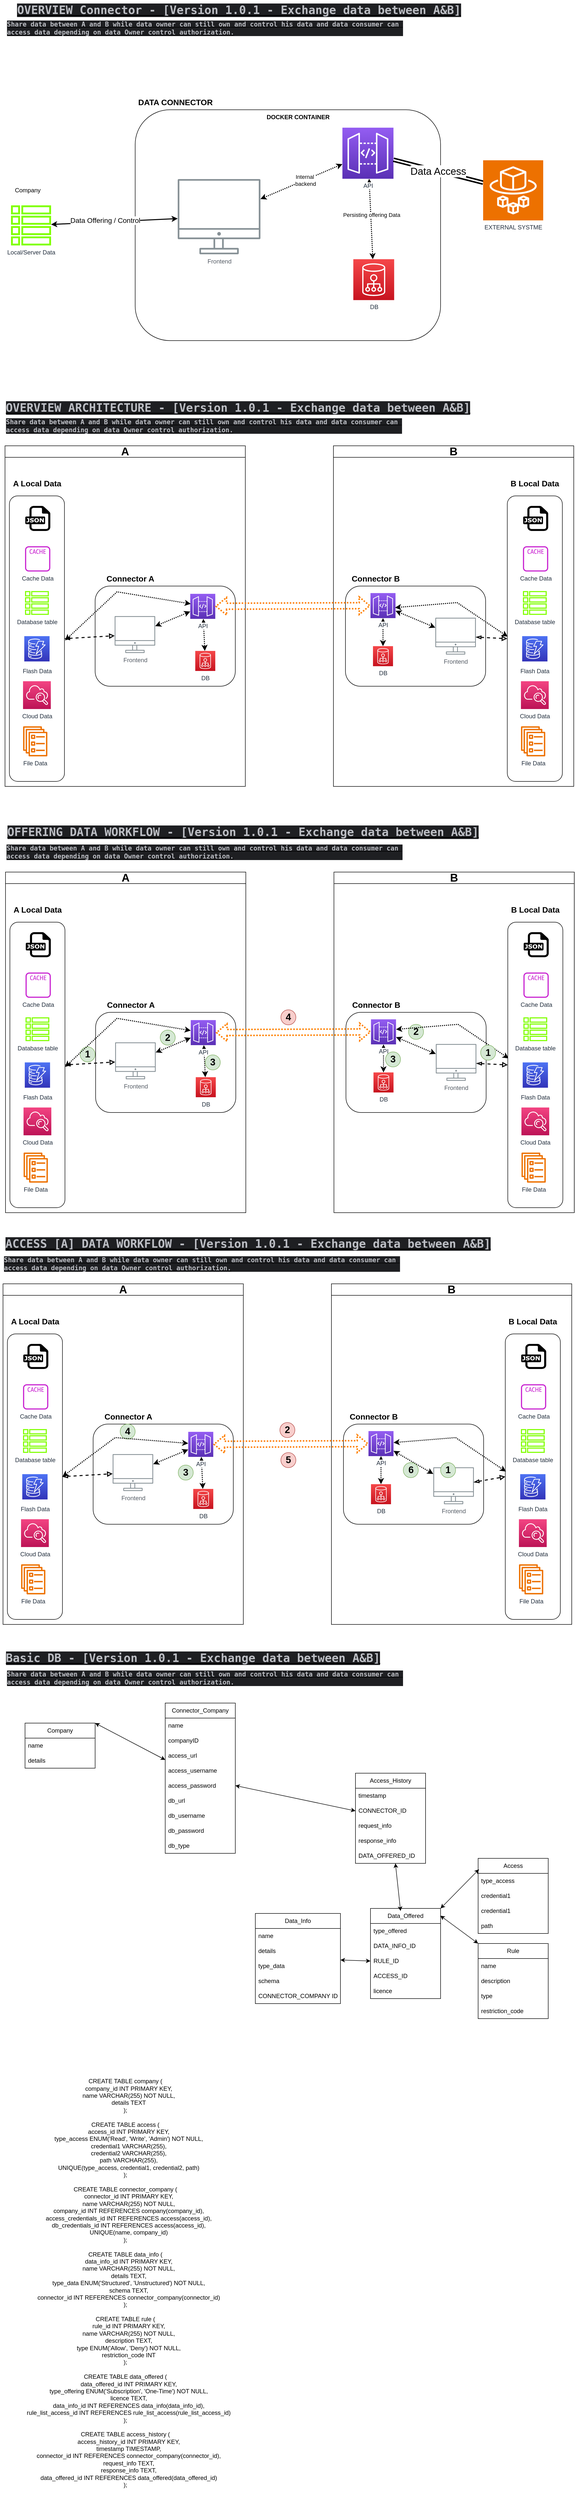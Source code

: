 <mxfile version="22.1.2" type="github">
  <diagram id="Ht1M8jgEwFfnCIfOTk4-" name="Page-1">
    <mxGraphModel dx="1596" dy="2275" grid="1" gridSize="10" guides="1" tooltips="1" connect="1" arrows="1" fold="1" page="1" pageScale="1" pageWidth="1169" pageHeight="827" math="0" shadow="0">
      <root>
        <mxCell id="0" />
        <mxCell id="1" parent="0" />
        <mxCell id="Dd83YgnReYusMFgJrQL0-54" value="&lt;div style=&quot;background-color: rgb(30, 31, 34); color: rgb(188, 190, 196); font-family: Inconsolata, monospace; font-size: 23px;&quot;&gt;OVERVIEW ARCHITECTURE - [Version 1.0.1 - Exchange data between A&amp;amp;B]&lt;/div&gt;" style="text;html=1;align=center;verticalAlign=middle;resizable=0;points=[];autosize=1;strokeColor=none;fillColor=none;fontSize=23;fontStyle=5" vertex="1" parent="1">
          <mxGeometry x="10" y="4" width="950" height="40" as="geometry" />
        </mxCell>
        <mxCell id="Dd83YgnReYusMFgJrQL0-55" value="&lt;div style=&quot;background-color: rgb(30, 31, 34); color: rgb(188, 190, 196); font-family: Inconsolata, monospace; font-size: 13px;&quot;&gt;&lt;div style=&quot;font-size: 13px;&quot;&gt;Share data between A and B while data owner can still own and control his data and data consumer can&amp;nbsp;&lt;/div&gt;&lt;div style=&quot;font-size: 13px;&quot;&gt;access data depending on data Owner control authorization.&lt;/div&gt;&lt;/div&gt;" style="text;html=1;align=left;verticalAlign=middle;resizable=0;points=[];autosize=1;strokeColor=none;fillColor=none;fontSize=13;fontStyle=5" vertex="1" parent="1">
          <mxGeometry x="20" y="40" width="810" height="40" as="geometry" />
        </mxCell>
        <mxCell id="Dd83YgnReYusMFgJrQL0-56" value="" style="group" vertex="1" connectable="0" parent="1">
          <mxGeometry x="20" y="100" width="480" height="680" as="geometry" />
        </mxCell>
        <mxCell id="Dd83YgnReYusMFgJrQL0-25" value="" style="group" vertex="1" connectable="0" parent="Dd83YgnReYusMFgJrQL0-56">
          <mxGeometry x="180" y="250" width="280" height="230" as="geometry" />
        </mxCell>
        <mxCell id="Dd83YgnReYusMFgJrQL0-13" value="" style="group" vertex="1" connectable="0" parent="Dd83YgnReYusMFgJrQL0-25">
          <mxGeometry y="30" width="280" height="200" as="geometry" />
        </mxCell>
        <mxCell id="Dd83YgnReYusMFgJrQL0-4" value="" style="rounded=1;whiteSpace=wrap;html=1;labelBackgroundColor=default;" vertex="1" parent="Dd83YgnReYusMFgJrQL0-13">
          <mxGeometry width="280" height="200" as="geometry" />
        </mxCell>
        <mxCell id="Dd83YgnReYusMFgJrQL0-23" style="rounded=0;orthogonalLoop=1;jettySize=auto;html=1;startArrow=classic;startFill=1;dashed=1;dashPattern=1 1;strokeWidth=2;" edge="1" parent="Dd83YgnReYusMFgJrQL0-13" source="UEzPUAAOIrF-is8g5C7q-109" target="UEzPUAAOIrF-is8g5C7q-114">
          <mxGeometry relative="1" as="geometry" />
        </mxCell>
        <mxCell id="UEzPUAAOIrF-is8g5C7q-109" value="Frontend" style="outlineConnect=0;gradientColor=none;fontColor=#545B64;strokeColor=none;fillColor=#879196;dashed=0;verticalLabelPosition=bottom;verticalAlign=top;align=center;html=1;fontSize=12;fontStyle=0;aspect=fixed;shape=mxgraph.aws4.illustration_desktop;pointerEvents=1;labelBackgroundColor=#ffffff;" parent="Dd83YgnReYusMFgJrQL0-13" vertex="1">
          <mxGeometry x="39" y="60" width="81" height="73.71" as="geometry" />
        </mxCell>
        <mxCell id="Dd83YgnReYusMFgJrQL0-22" style="rounded=0;orthogonalLoop=1;jettySize=auto;html=1;dashed=1;dashPattern=1 1;strokeWidth=2;startArrow=classic;startFill=1;" edge="1" parent="Dd83YgnReYusMFgJrQL0-13" source="UEzPUAAOIrF-is8g5C7q-114" target="Dd83YgnReYusMFgJrQL0-12">
          <mxGeometry relative="1" as="geometry" />
        </mxCell>
        <mxCell id="UEzPUAAOIrF-is8g5C7q-114" value="API" style="outlineConnect=0;fontColor=#232F3E;gradientColor=#945DF2;gradientDirection=north;fillColor=#5A30B5;strokeColor=#ffffff;dashed=0;verticalLabelPosition=bottom;verticalAlign=top;align=center;html=1;fontSize=12;fontStyle=0;aspect=fixed;shape=mxgraph.aws4.resourceIcon;resIcon=mxgraph.aws4.api_gateway;labelBackgroundColor=#ffffff;" parent="Dd83YgnReYusMFgJrQL0-13" vertex="1">
          <mxGeometry x="190" y="15.5" width="50" height="50" as="geometry" />
        </mxCell>
        <mxCell id="Dd83YgnReYusMFgJrQL0-12" value="DB" style="outlineConnect=0;fontColor=#232F3E;gradientColor=#F54749;gradientDirection=north;fillColor=#C7131F;strokeColor=#ffffff;dashed=0;verticalLabelPosition=bottom;verticalAlign=top;align=center;html=1;fontSize=12;fontStyle=0;aspect=fixed;shape=mxgraph.aws4.resourceIcon;resIcon=mxgraph.aws4.cloud_directory;labelBackgroundColor=#ffffff;" vertex="1" parent="Dd83YgnReYusMFgJrQL0-13">
          <mxGeometry x="200" y="129.5" width="40" height="40" as="geometry" />
        </mxCell>
        <mxCell id="Dd83YgnReYusMFgJrQL0-24" value="&lt;b&gt;&lt;font style=&quot;font-size: 16px;&quot;&gt;Connector A&lt;/font&gt;&lt;/b&gt;" style="text;html=1;align=center;verticalAlign=middle;resizable=0;points=[];autosize=1;strokeColor=none;fillColor=none;" vertex="1" parent="Dd83YgnReYusMFgJrQL0-25">
          <mxGeometry x="10" width="120" height="30" as="geometry" />
        </mxCell>
        <mxCell id="Dd83YgnReYusMFgJrQL0-36" style="rounded=0;orthogonalLoop=1;jettySize=auto;html=1;exitX=1;exitY=0.5;exitDx=0;exitDy=0;dashed=1;startArrow=blockThin;startFill=0;endArrow=block;endFill=0;strokeWidth=2;" edge="1" parent="Dd83YgnReYusMFgJrQL0-56" source="Dd83YgnReYusMFgJrQL0-34" target="UEzPUAAOIrF-is8g5C7q-109">
          <mxGeometry relative="1" as="geometry" />
        </mxCell>
        <mxCell id="Dd83YgnReYusMFgJrQL0-40" value="" style="group" vertex="1" connectable="0" parent="Dd83YgnReYusMFgJrQL0-56">
          <mxGeometry x="5.5" y="60" width="120" height="610" as="geometry" />
        </mxCell>
        <mxCell id="Dd83YgnReYusMFgJrQL0-35" value="&lt;b&gt;&lt;font style=&quot;font-size: 16px;&quot;&gt;A Local Data&amp;nbsp;&lt;/font&gt;&lt;/b&gt;" style="text;html=1;align=center;verticalAlign=middle;resizable=0;points=[];autosize=1;strokeColor=none;fillColor=none;" vertex="1" parent="Dd83YgnReYusMFgJrQL0-40">
          <mxGeometry width="120" height="30" as="geometry" />
        </mxCell>
        <mxCell id="Dd83YgnReYusMFgJrQL0-39" value="" style="group" vertex="1" connectable="0" parent="Dd83YgnReYusMFgJrQL0-40">
          <mxGeometry x="4.5" y="40" width="110" height="570" as="geometry" />
        </mxCell>
        <mxCell id="Dd83YgnReYusMFgJrQL0-34" value="" style="rounded=1;whiteSpace=wrap;html=1;" vertex="1" parent="Dd83YgnReYusMFgJrQL0-39">
          <mxGeometry x="-1.25" width="110" height="570" as="geometry" />
        </mxCell>
        <mxCell id="Dd83YgnReYusMFgJrQL0-28" value="Flash Data" style="outlineConnect=0;fontColor=#232F3E;gradientColor=#4D72F3;gradientDirection=north;fillColor=#3334B9;strokeColor=#ffffff;dashed=0;verticalLabelPosition=bottom;verticalAlign=top;align=center;html=1;fontSize=12;fontStyle=0;aspect=fixed;shape=mxgraph.aws4.resourceIcon;resIcon=mxgraph.aws4.dynamodb;labelBackgroundColor=#ffffff;spacingTop=5;" vertex="1" parent="Dd83YgnReYusMFgJrQL0-39">
          <mxGeometry x="28.5" y="280" width="50.5" height="50.5" as="geometry" />
        </mxCell>
        <mxCell id="Dd83YgnReYusMFgJrQL0-29" value="Cloud Data" style="outlineConnect=0;fontColor=#232F3E;gradientColor=#F34482;gradientDirection=north;fillColor=#BC1356;strokeColor=#ffffff;dashed=0;verticalLabelPosition=bottom;verticalAlign=top;align=center;html=1;fontSize=12;fontStyle=0;aspect=fixed;shape=mxgraph.aws4.resourceIcon;resIcon=mxgraph.aws4.cloudwatch;labelBackgroundColor=#ffffff;" vertex="1" parent="Dd83YgnReYusMFgJrQL0-39">
          <mxGeometry x="26" y="370" width="55.5" height="55.5" as="geometry" />
        </mxCell>
        <mxCell id="Dd83YgnReYusMFgJrQL0-30" value="File Data" style="sketch=0;outlineConnect=0;fontColor=#232F3E;gradientColor=none;fillColor=#ED7100;strokeColor=none;dashed=0;verticalLabelPosition=bottom;verticalAlign=top;align=center;html=1;fontSize=12;fontStyle=0;aspect=fixed;pointerEvents=1;shape=mxgraph.aws4.ecs_service;" vertex="1" parent="Dd83YgnReYusMFgJrQL0-39">
          <mxGeometry x="26" y="460" width="48.75" height="60" as="geometry" />
        </mxCell>
        <mxCell id="Dd83YgnReYusMFgJrQL0-31" value="Cache Data" style="sketch=0;outlineConnect=0;fontColor=#232F3E;gradientColor=none;fillColor=#C925D1;strokeColor=none;dashed=0;verticalLabelPosition=bottom;verticalAlign=top;align=center;html=1;fontSize=12;fontStyle=0;aspect=fixed;pointerEvents=1;shape=mxgraph.aws4.cache_node;" vertex="1" parent="Dd83YgnReYusMFgJrQL0-39">
          <mxGeometry x="30" y="100.5" width="50.5" height="50.5" as="geometry" />
        </mxCell>
        <mxCell id="Dd83YgnReYusMFgJrQL0-32" value="Database table" style="sketch=0;outlineConnect=0;fontColor=#232F3E;gradientColor=none;fillColor=#80FF00;strokeColor=none;dashed=0;verticalLabelPosition=bottom;verticalAlign=top;align=center;html=1;fontSize=12;fontStyle=0;aspect=fixed;pointerEvents=1;shape=mxgraph.aws4.table;" vertex="1" parent="Dd83YgnReYusMFgJrQL0-39">
          <mxGeometry x="30" y="190" width="47.5" height="47.5" as="geometry" />
        </mxCell>
        <mxCell id="Dd83YgnReYusMFgJrQL0-38" value="" style="dashed=0;outlineConnect=0;html=1;align=center;labelPosition=center;verticalLabelPosition=bottom;verticalAlign=top;shape=mxgraph.weblogos.json" vertex="1" parent="Dd83YgnReYusMFgJrQL0-40">
          <mxGeometry x="35" y="60" width="50" height="50" as="geometry" />
        </mxCell>
        <mxCell id="Dd83YgnReYusMFgJrQL0-52" value="&lt;font style=&quot;font-size: 22px;&quot;&gt;A&lt;/font&gt;" style="swimlane;whiteSpace=wrap;html=1;" vertex="1" parent="Dd83YgnReYusMFgJrQL0-56">
          <mxGeometry width="480" height="680" as="geometry" />
        </mxCell>
        <mxCell id="Dd83YgnReYusMFgJrQL0-183" style="rounded=0;orthogonalLoop=1;jettySize=auto;html=1;startArrow=classic;startFill=1;dashed=1;dashPattern=1 1;strokeWidth=2;" edge="1" parent="Dd83YgnReYusMFgJrQL0-52">
          <mxGeometry relative="1" as="geometry">
            <mxPoint x="120" y="388.5" as="sourcePoint" />
            <mxPoint x="371" y="315.5" as="targetPoint" />
            <Array as="points">
              <mxPoint x="223.75" y="291.5" />
            </Array>
          </mxGeometry>
        </mxCell>
        <mxCell id="Dd83YgnReYusMFgJrQL0-57" value="" style="group" vertex="1" connectable="0" parent="1">
          <mxGeometry x="676" y="100" width="480" height="680" as="geometry" />
        </mxCell>
        <mxCell id="Dd83YgnReYusMFgJrQL0-27" value="" style="group" vertex="1" connectable="0" parent="Dd83YgnReYusMFgJrQL0-57">
          <mxGeometry x="24" y="250" width="280" height="230" as="geometry" />
        </mxCell>
        <mxCell id="Dd83YgnReYusMFgJrQL0-14" value="" style="group" vertex="1" connectable="0" parent="Dd83YgnReYusMFgJrQL0-27">
          <mxGeometry y="30" width="280" height="200" as="geometry" />
        </mxCell>
        <mxCell id="Dd83YgnReYusMFgJrQL0-15" value="" style="rounded=1;whiteSpace=wrap;html=1;labelBackgroundColor=default;" vertex="1" parent="Dd83YgnReYusMFgJrQL0-14">
          <mxGeometry width="280" height="200" as="geometry" />
        </mxCell>
        <mxCell id="Dd83YgnReYusMFgJrQL0-16" value="Frontend" style="outlineConnect=0;gradientColor=none;fontColor=#545B64;strokeColor=none;fillColor=#879196;dashed=0;verticalLabelPosition=bottom;verticalAlign=top;align=center;html=1;fontSize=12;fontStyle=0;aspect=fixed;shape=mxgraph.aws4.illustration_desktop;pointerEvents=1;labelBackgroundColor=#ffffff;" vertex="1" parent="Dd83YgnReYusMFgJrQL0-14">
          <mxGeometry x="179.5" y="63.14" width="81" height="73.71" as="geometry" />
        </mxCell>
        <mxCell id="Dd83YgnReYusMFgJrQL0-20" style="rounded=0;orthogonalLoop=1;jettySize=auto;html=1;startArrow=block;dashed=1;dashPattern=1 1;strokeWidth=2;" edge="1" parent="Dd83YgnReYusMFgJrQL0-14" source="Dd83YgnReYusMFgJrQL0-17" target="Dd83YgnReYusMFgJrQL0-18">
          <mxGeometry relative="1" as="geometry" />
        </mxCell>
        <mxCell id="Dd83YgnReYusMFgJrQL0-21" style="rounded=0;orthogonalLoop=1;jettySize=auto;html=1;dashed=1;dashPattern=1 1;startArrow=classic;startFill=1;strokeWidth=2;" edge="1" parent="Dd83YgnReYusMFgJrQL0-14" source="Dd83YgnReYusMFgJrQL0-17" target="Dd83YgnReYusMFgJrQL0-16">
          <mxGeometry relative="1" as="geometry" />
        </mxCell>
        <mxCell id="Dd83YgnReYusMFgJrQL0-17" value="API" style="outlineConnect=0;fontColor=#232F3E;gradientColor=#945DF2;gradientDirection=north;fillColor=#5A30B5;strokeColor=#ffffff;dashed=0;verticalLabelPosition=bottom;verticalAlign=top;align=center;html=1;fontSize=12;fontStyle=0;aspect=fixed;shape=mxgraph.aws4.resourceIcon;resIcon=mxgraph.aws4.api_gateway;labelBackgroundColor=#ffffff;" vertex="1" parent="Dd83YgnReYusMFgJrQL0-14">
          <mxGeometry x="50" y="14" width="50" height="50" as="geometry" />
        </mxCell>
        <mxCell id="Dd83YgnReYusMFgJrQL0-18" value="DB" style="outlineConnect=0;fontColor=#232F3E;gradientColor=#F54749;gradientDirection=north;fillColor=#C7131F;strokeColor=#ffffff;dashed=0;verticalLabelPosition=bottom;verticalAlign=top;align=center;html=1;fontSize=12;fontStyle=0;aspect=fixed;shape=mxgraph.aws4.resourceIcon;resIcon=mxgraph.aws4.cloud_directory;labelBackgroundColor=#ffffff;" vertex="1" parent="Dd83YgnReYusMFgJrQL0-14">
          <mxGeometry x="55" y="120" width="40" height="40" as="geometry" />
        </mxCell>
        <mxCell id="Dd83YgnReYusMFgJrQL0-186" style="rounded=0;orthogonalLoop=1;jettySize=auto;html=1;startArrow=classic;startFill=1;dashed=1;dashPattern=1 1;strokeWidth=2;entryX=0.012;entryY=0.482;entryDx=0;entryDy=0;entryPerimeter=0;" edge="1" parent="Dd83YgnReYusMFgJrQL0-14">
          <mxGeometry relative="1" as="geometry">
            <mxPoint x="99" y="43" as="sourcePoint" />
            <mxPoint x="324" y="101" as="targetPoint" />
            <Array as="points">
              <mxPoint x="223" y="33" />
            </Array>
          </mxGeometry>
        </mxCell>
        <mxCell id="Dd83YgnReYusMFgJrQL0-26" value="&lt;b&gt;&lt;font style=&quot;font-size: 16px;&quot;&gt;Connector B&lt;/font&gt;&lt;/b&gt;" style="text;html=1;align=center;verticalAlign=middle;resizable=0;points=[];autosize=1;strokeColor=none;fillColor=none;" vertex="1" parent="Dd83YgnReYusMFgJrQL0-27">
          <mxGeometry width="120" height="30" as="geometry" />
        </mxCell>
        <mxCell id="Dd83YgnReYusMFgJrQL0-41" value="" style="group" vertex="1" connectable="0" parent="Dd83YgnReYusMFgJrQL0-57">
          <mxGeometry x="344" y="60" width="120" height="610" as="geometry" />
        </mxCell>
        <mxCell id="Dd83YgnReYusMFgJrQL0-42" value="&lt;b&gt;&lt;font style=&quot;font-size: 16px;&quot;&gt;B Local Data&amp;nbsp;&lt;/font&gt;&lt;/b&gt;" style="text;html=1;align=center;verticalAlign=middle;resizable=0;points=[];autosize=1;strokeColor=none;fillColor=none;" vertex="1" parent="Dd83YgnReYusMFgJrQL0-41">
          <mxGeometry width="120" height="30" as="geometry" />
        </mxCell>
        <mxCell id="Dd83YgnReYusMFgJrQL0-43" value="" style="group" vertex="1" connectable="0" parent="Dd83YgnReYusMFgJrQL0-41">
          <mxGeometry x="4.5" y="40" width="110" height="570" as="geometry" />
        </mxCell>
        <mxCell id="Dd83YgnReYusMFgJrQL0-44" value="" style="rounded=1;whiteSpace=wrap;html=1;" vertex="1" parent="Dd83YgnReYusMFgJrQL0-43">
          <mxGeometry x="-1.25" width="110" height="570" as="geometry" />
        </mxCell>
        <mxCell id="Dd83YgnReYusMFgJrQL0-45" value="Flash Data" style="outlineConnect=0;fontColor=#232F3E;gradientColor=#4D72F3;gradientDirection=north;fillColor=#3334B9;strokeColor=#ffffff;dashed=0;verticalLabelPosition=bottom;verticalAlign=top;align=center;html=1;fontSize=12;fontStyle=0;aspect=fixed;shape=mxgraph.aws4.resourceIcon;resIcon=mxgraph.aws4.dynamodb;labelBackgroundColor=#ffffff;spacingTop=5;" vertex="1" parent="Dd83YgnReYusMFgJrQL0-43">
          <mxGeometry x="28.5" y="280" width="50.5" height="50.5" as="geometry" />
        </mxCell>
        <mxCell id="Dd83YgnReYusMFgJrQL0-46" value="Cloud Data" style="outlineConnect=0;fontColor=#232F3E;gradientColor=#F34482;gradientDirection=north;fillColor=#BC1356;strokeColor=#ffffff;dashed=0;verticalLabelPosition=bottom;verticalAlign=top;align=center;html=1;fontSize=12;fontStyle=0;aspect=fixed;shape=mxgraph.aws4.resourceIcon;resIcon=mxgraph.aws4.cloudwatch;labelBackgroundColor=#ffffff;" vertex="1" parent="Dd83YgnReYusMFgJrQL0-43">
          <mxGeometry x="26" y="370" width="55.5" height="55.5" as="geometry" />
        </mxCell>
        <mxCell id="Dd83YgnReYusMFgJrQL0-47" value="File Data" style="sketch=0;outlineConnect=0;fontColor=#232F3E;gradientColor=none;fillColor=#ED7100;strokeColor=none;dashed=0;verticalLabelPosition=bottom;verticalAlign=top;align=center;html=1;fontSize=12;fontStyle=0;aspect=fixed;pointerEvents=1;shape=mxgraph.aws4.ecs_service;" vertex="1" parent="Dd83YgnReYusMFgJrQL0-43">
          <mxGeometry x="26" y="460" width="48.75" height="60" as="geometry" />
        </mxCell>
        <mxCell id="Dd83YgnReYusMFgJrQL0-48" value="Cache Data" style="sketch=0;outlineConnect=0;fontColor=#232F3E;gradientColor=none;fillColor=#C925D1;strokeColor=none;dashed=0;verticalLabelPosition=bottom;verticalAlign=top;align=center;html=1;fontSize=12;fontStyle=0;aspect=fixed;pointerEvents=1;shape=mxgraph.aws4.cache_node;" vertex="1" parent="Dd83YgnReYusMFgJrQL0-43">
          <mxGeometry x="30" y="100.5" width="50.5" height="50.5" as="geometry" />
        </mxCell>
        <mxCell id="Dd83YgnReYusMFgJrQL0-49" value="Database table" style="sketch=0;outlineConnect=0;fontColor=#232F3E;gradientColor=none;fillColor=#80FF00;strokeColor=none;dashed=0;verticalLabelPosition=bottom;verticalAlign=top;align=center;html=1;fontSize=12;fontStyle=0;aspect=fixed;pointerEvents=1;shape=mxgraph.aws4.table;" vertex="1" parent="Dd83YgnReYusMFgJrQL0-43">
          <mxGeometry x="30" y="190" width="47.5" height="47.5" as="geometry" />
        </mxCell>
        <mxCell id="Dd83YgnReYusMFgJrQL0-50" value="" style="dashed=0;outlineConnect=0;html=1;align=center;labelPosition=center;verticalLabelPosition=bottom;verticalAlign=top;shape=mxgraph.weblogos.json" vertex="1" parent="Dd83YgnReYusMFgJrQL0-41">
          <mxGeometry x="35" y="60" width="50" height="50" as="geometry" />
        </mxCell>
        <mxCell id="Dd83YgnReYusMFgJrQL0-51" style="rounded=0;orthogonalLoop=1;jettySize=auto;html=1;entryX=0;entryY=0.5;entryDx=0;entryDy=0;dashed=1;startArrow=blockThin;startFill=0;endArrow=block;endFill=0;strokeWidth=2;" edge="1" parent="Dd83YgnReYusMFgJrQL0-57" source="Dd83YgnReYusMFgJrQL0-16" target="Dd83YgnReYusMFgJrQL0-44">
          <mxGeometry relative="1" as="geometry">
            <mxPoint x="304" y="375" as="sourcePoint" />
            <mxPoint x="375" y="370" as="targetPoint" />
          </mxGeometry>
        </mxCell>
        <mxCell id="Dd83YgnReYusMFgJrQL0-53" value="&lt;font style=&quot;font-size: 22px;&quot;&gt;B&lt;/font&gt;" style="swimlane;whiteSpace=wrap;html=1;" vertex="1" parent="Dd83YgnReYusMFgJrQL0-57">
          <mxGeometry width="480" height="680" as="geometry" />
        </mxCell>
        <mxCell id="Dd83YgnReYusMFgJrQL0-19" style="rounded=0;orthogonalLoop=1;jettySize=auto;html=1;shape=flexArrow;dashed=1;startArrow=block;strokeColor=#FF8000;strokeWidth=3;dashPattern=1 1;" edge="1" parent="1" source="UEzPUAAOIrF-is8g5C7q-114" target="Dd83YgnReYusMFgJrQL0-17">
          <mxGeometry relative="1" as="geometry" />
        </mxCell>
        <mxCell id="Dd83YgnReYusMFgJrQL0-59" value="&lt;div style=&quot;background-color: rgb(30, 31, 34); color: rgb(188, 190, 196); font-family: Inconsolata, monospace; font-size: 13px;&quot;&gt;&lt;div style=&quot;font-size: 13px;&quot;&gt;Share data between A and B while data owner can still own and control his data and data consumer can&amp;nbsp;&lt;/div&gt;&lt;div style=&quot;font-size: 13px;&quot;&gt;access data depending on data Owner control authorization.&lt;/div&gt;&lt;/div&gt;" style="text;html=1;align=left;verticalAlign=middle;resizable=0;points=[];autosize=1;strokeColor=none;fillColor=none;fontSize=13;fontStyle=5" vertex="1" parent="1">
          <mxGeometry x="21" y="891" width="810" height="40" as="geometry" />
        </mxCell>
        <mxCell id="Dd83YgnReYusMFgJrQL0-60" value="" style="group" vertex="1" connectable="0" parent="1">
          <mxGeometry x="21" y="951" width="480" height="680" as="geometry" />
        </mxCell>
        <mxCell id="Dd83YgnReYusMFgJrQL0-61" value="" style="group" vertex="1" connectable="0" parent="Dd83YgnReYusMFgJrQL0-60">
          <mxGeometry x="180" y="250" width="280" height="230" as="geometry" />
        </mxCell>
        <mxCell id="Dd83YgnReYusMFgJrQL0-62" value="" style="group" vertex="1" connectable="0" parent="Dd83YgnReYusMFgJrQL0-61">
          <mxGeometry y="30" width="280" height="200" as="geometry" />
        </mxCell>
        <mxCell id="Dd83YgnReYusMFgJrQL0-63" value="" style="rounded=1;whiteSpace=wrap;html=1;labelBackgroundColor=default;" vertex="1" parent="Dd83YgnReYusMFgJrQL0-62">
          <mxGeometry width="280" height="200" as="geometry" />
        </mxCell>
        <mxCell id="Dd83YgnReYusMFgJrQL0-64" style="rounded=0;orthogonalLoop=1;jettySize=auto;html=1;startArrow=classic;startFill=1;dashed=1;dashPattern=1 1;strokeWidth=2;" edge="1" parent="Dd83YgnReYusMFgJrQL0-62" source="Dd83YgnReYusMFgJrQL0-65" target="Dd83YgnReYusMFgJrQL0-67">
          <mxGeometry relative="1" as="geometry" />
        </mxCell>
        <mxCell id="Dd83YgnReYusMFgJrQL0-65" value="Frontend" style="outlineConnect=0;gradientColor=none;fontColor=#545B64;strokeColor=none;fillColor=#879196;dashed=0;verticalLabelPosition=bottom;verticalAlign=top;align=center;html=1;fontSize=12;fontStyle=0;aspect=fixed;shape=mxgraph.aws4.illustration_desktop;pointerEvents=1;labelBackgroundColor=#ffffff;" vertex="1" parent="Dd83YgnReYusMFgJrQL0-62">
          <mxGeometry x="39" y="60" width="81" height="73.71" as="geometry" />
        </mxCell>
        <mxCell id="Dd83YgnReYusMFgJrQL0-66" style="rounded=0;orthogonalLoop=1;jettySize=auto;html=1;dashed=1;dashPattern=1 1;strokeWidth=2;startArrow=classic;startFill=1;" edge="1" parent="Dd83YgnReYusMFgJrQL0-62" source="Dd83YgnReYusMFgJrQL0-67" target="Dd83YgnReYusMFgJrQL0-68">
          <mxGeometry relative="1" as="geometry" />
        </mxCell>
        <mxCell id="Dd83YgnReYusMFgJrQL0-67" value="API" style="outlineConnect=0;fontColor=#232F3E;gradientColor=#945DF2;gradientDirection=north;fillColor=#5A30B5;strokeColor=#ffffff;dashed=0;verticalLabelPosition=bottom;verticalAlign=top;align=center;html=1;fontSize=12;fontStyle=0;aspect=fixed;shape=mxgraph.aws4.resourceIcon;resIcon=mxgraph.aws4.api_gateway;labelBackgroundColor=#ffffff;" vertex="1" parent="Dd83YgnReYusMFgJrQL0-62">
          <mxGeometry x="190" y="15.5" width="50" height="50" as="geometry" />
        </mxCell>
        <mxCell id="Dd83YgnReYusMFgJrQL0-68" value="DB" style="outlineConnect=0;fontColor=#232F3E;gradientColor=#F54749;gradientDirection=north;fillColor=#C7131F;strokeColor=#ffffff;dashed=0;verticalLabelPosition=bottom;verticalAlign=top;align=center;html=1;fontSize=12;fontStyle=0;aspect=fixed;shape=mxgraph.aws4.resourceIcon;resIcon=mxgraph.aws4.cloud_directory;labelBackgroundColor=#ffffff;" vertex="1" parent="Dd83YgnReYusMFgJrQL0-62">
          <mxGeometry x="200" y="129.5" width="40" height="40" as="geometry" />
        </mxCell>
        <mxCell id="Dd83YgnReYusMFgJrQL0-106" value="2" style="ellipse;whiteSpace=wrap;html=1;aspect=fixed;fontStyle=1;fontSize=19;labelBackgroundColor=none;fillColor=#d5e8d4;strokeColor=#82b366;" vertex="1" parent="Dd83YgnReYusMFgJrQL0-62">
          <mxGeometry x="129" y="35.5" width="30" height="30" as="geometry" />
        </mxCell>
        <mxCell id="Dd83YgnReYusMFgJrQL0-107" value="3" style="ellipse;whiteSpace=wrap;html=1;aspect=fixed;fontStyle=1;fontSize=19;labelBackgroundColor=none;fillColor=#d5e8d4;strokeColor=#82b366;" vertex="1" parent="Dd83YgnReYusMFgJrQL0-62">
          <mxGeometry x="219" y="85" width="30" height="30" as="geometry" />
        </mxCell>
        <mxCell id="Dd83YgnReYusMFgJrQL0-69" value="&lt;b&gt;&lt;font style=&quot;font-size: 16px;&quot;&gt;Connector A&lt;/font&gt;&lt;/b&gt;" style="text;html=1;align=center;verticalAlign=middle;resizable=0;points=[];autosize=1;strokeColor=none;fillColor=none;" vertex="1" parent="Dd83YgnReYusMFgJrQL0-61">
          <mxGeometry x="10" width="120" height="30" as="geometry" />
        </mxCell>
        <mxCell id="Dd83YgnReYusMFgJrQL0-70" style="rounded=0;orthogonalLoop=1;jettySize=auto;html=1;exitX=1;exitY=0.5;exitDx=0;exitDy=0;dashed=1;startArrow=blockThin;startFill=0;endArrow=block;endFill=0;strokeWidth=2;" edge="1" parent="Dd83YgnReYusMFgJrQL0-60" source="Dd83YgnReYusMFgJrQL0-74" target="Dd83YgnReYusMFgJrQL0-65">
          <mxGeometry relative="1" as="geometry" />
        </mxCell>
        <mxCell id="Dd83YgnReYusMFgJrQL0-71" value="" style="group" vertex="1" connectable="0" parent="Dd83YgnReYusMFgJrQL0-60">
          <mxGeometry x="5.5" y="60" width="120" height="610" as="geometry" />
        </mxCell>
        <mxCell id="Dd83YgnReYusMFgJrQL0-72" value="&lt;b&gt;&lt;font style=&quot;font-size: 16px;&quot;&gt;A Local Data&amp;nbsp;&lt;/font&gt;&lt;/b&gt;" style="text;html=1;align=center;verticalAlign=middle;resizable=0;points=[];autosize=1;strokeColor=none;fillColor=none;" vertex="1" parent="Dd83YgnReYusMFgJrQL0-71">
          <mxGeometry width="120" height="30" as="geometry" />
        </mxCell>
        <mxCell id="Dd83YgnReYusMFgJrQL0-73" value="" style="group" vertex="1" connectable="0" parent="Dd83YgnReYusMFgJrQL0-71">
          <mxGeometry x="4.5" y="40" width="110" height="570" as="geometry" />
        </mxCell>
        <mxCell id="Dd83YgnReYusMFgJrQL0-74" value="" style="rounded=1;whiteSpace=wrap;html=1;" vertex="1" parent="Dd83YgnReYusMFgJrQL0-73">
          <mxGeometry x="-1.25" width="110" height="570" as="geometry" />
        </mxCell>
        <mxCell id="Dd83YgnReYusMFgJrQL0-75" value="Flash Data" style="outlineConnect=0;fontColor=#232F3E;gradientColor=#4D72F3;gradientDirection=north;fillColor=#3334B9;strokeColor=#ffffff;dashed=0;verticalLabelPosition=bottom;verticalAlign=top;align=center;html=1;fontSize=12;fontStyle=0;aspect=fixed;shape=mxgraph.aws4.resourceIcon;resIcon=mxgraph.aws4.dynamodb;labelBackgroundColor=#ffffff;spacingTop=5;" vertex="1" parent="Dd83YgnReYusMFgJrQL0-73">
          <mxGeometry x="28.5" y="280" width="50.5" height="50.5" as="geometry" />
        </mxCell>
        <mxCell id="Dd83YgnReYusMFgJrQL0-76" value="Cloud Data" style="outlineConnect=0;fontColor=#232F3E;gradientColor=#F34482;gradientDirection=north;fillColor=#BC1356;strokeColor=#ffffff;dashed=0;verticalLabelPosition=bottom;verticalAlign=top;align=center;html=1;fontSize=12;fontStyle=0;aspect=fixed;shape=mxgraph.aws4.resourceIcon;resIcon=mxgraph.aws4.cloudwatch;labelBackgroundColor=#ffffff;" vertex="1" parent="Dd83YgnReYusMFgJrQL0-73">
          <mxGeometry x="26" y="370" width="55.5" height="55.5" as="geometry" />
        </mxCell>
        <mxCell id="Dd83YgnReYusMFgJrQL0-77" value="File Data" style="sketch=0;outlineConnect=0;fontColor=#232F3E;gradientColor=none;fillColor=#ED7100;strokeColor=none;dashed=0;verticalLabelPosition=bottom;verticalAlign=top;align=center;html=1;fontSize=12;fontStyle=0;aspect=fixed;pointerEvents=1;shape=mxgraph.aws4.ecs_service;" vertex="1" parent="Dd83YgnReYusMFgJrQL0-73">
          <mxGeometry x="26" y="460" width="48.75" height="60" as="geometry" />
        </mxCell>
        <mxCell id="Dd83YgnReYusMFgJrQL0-78" value="Cache Data" style="sketch=0;outlineConnect=0;fontColor=#232F3E;gradientColor=none;fillColor=#C925D1;strokeColor=none;dashed=0;verticalLabelPosition=bottom;verticalAlign=top;align=center;html=1;fontSize=12;fontStyle=0;aspect=fixed;pointerEvents=1;shape=mxgraph.aws4.cache_node;" vertex="1" parent="Dd83YgnReYusMFgJrQL0-73">
          <mxGeometry x="30" y="100.5" width="50.5" height="50.5" as="geometry" />
        </mxCell>
        <mxCell id="Dd83YgnReYusMFgJrQL0-79" value="Database table" style="sketch=0;outlineConnect=0;fontColor=#232F3E;gradientColor=none;fillColor=#80FF00;strokeColor=none;dashed=0;verticalLabelPosition=bottom;verticalAlign=top;align=center;html=1;fontSize=12;fontStyle=0;aspect=fixed;pointerEvents=1;shape=mxgraph.aws4.table;" vertex="1" parent="Dd83YgnReYusMFgJrQL0-73">
          <mxGeometry x="30" y="190" width="47.5" height="47.5" as="geometry" />
        </mxCell>
        <mxCell id="Dd83YgnReYusMFgJrQL0-80" value="" style="dashed=0;outlineConnect=0;html=1;align=center;labelPosition=center;verticalLabelPosition=bottom;verticalAlign=top;shape=mxgraph.weblogos.json" vertex="1" parent="Dd83YgnReYusMFgJrQL0-71">
          <mxGeometry x="35" y="60" width="50" height="50" as="geometry" />
        </mxCell>
        <mxCell id="Dd83YgnReYusMFgJrQL0-81" value="&lt;font style=&quot;font-size: 22px;&quot;&gt;A&lt;/font&gt;" style="swimlane;whiteSpace=wrap;html=1;" vertex="1" parent="Dd83YgnReYusMFgJrQL0-60">
          <mxGeometry width="480" height="680" as="geometry" />
        </mxCell>
        <mxCell id="Dd83YgnReYusMFgJrQL0-105" value="1" style="ellipse;whiteSpace=wrap;html=1;aspect=fixed;fontStyle=1;fontSize=19;labelBackgroundColor=none;fillColor=#d5e8d4;strokeColor=#82b366;" vertex="1" parent="Dd83YgnReYusMFgJrQL0-81">
          <mxGeometry x="149" y="349" width="30" height="30" as="geometry" />
        </mxCell>
        <mxCell id="Dd83YgnReYusMFgJrQL0-177" style="rounded=0;orthogonalLoop=1;jettySize=auto;html=1;startArrow=classic;startFill=1;dashed=1;dashPattern=1 1;strokeWidth=2;" edge="1" parent="Dd83YgnReYusMFgJrQL0-81" target="Dd83YgnReYusMFgJrQL0-67">
          <mxGeometry relative="1" as="geometry">
            <mxPoint x="119" y="389" as="sourcePoint" />
            <mxPoint x="368.75" y="304" as="targetPoint" />
            <Array as="points">
              <mxPoint x="222.75" y="292" />
            </Array>
          </mxGeometry>
        </mxCell>
        <mxCell id="Dd83YgnReYusMFgJrQL0-82" value="" style="group" vertex="1" connectable="0" parent="1">
          <mxGeometry x="677" y="951" width="480" height="680" as="geometry" />
        </mxCell>
        <mxCell id="Dd83YgnReYusMFgJrQL0-83" value="" style="group" vertex="1" connectable="0" parent="Dd83YgnReYusMFgJrQL0-82">
          <mxGeometry x="24" y="250" width="280" height="230" as="geometry" />
        </mxCell>
        <mxCell id="Dd83YgnReYusMFgJrQL0-84" value="" style="group" vertex="1" connectable="0" parent="Dd83YgnReYusMFgJrQL0-83">
          <mxGeometry y="30" width="280" height="200" as="geometry" />
        </mxCell>
        <mxCell id="Dd83YgnReYusMFgJrQL0-85" value="" style="rounded=1;whiteSpace=wrap;html=1;labelBackgroundColor=default;" vertex="1" parent="Dd83YgnReYusMFgJrQL0-84">
          <mxGeometry width="280" height="200" as="geometry" />
        </mxCell>
        <mxCell id="Dd83YgnReYusMFgJrQL0-86" value="Frontend" style="outlineConnect=0;gradientColor=none;fontColor=#545B64;strokeColor=none;fillColor=#879196;dashed=0;verticalLabelPosition=bottom;verticalAlign=top;align=center;html=1;fontSize=12;fontStyle=0;aspect=fixed;shape=mxgraph.aws4.illustration_desktop;pointerEvents=1;labelBackgroundColor=#ffffff;" vertex="1" parent="Dd83YgnReYusMFgJrQL0-84">
          <mxGeometry x="179.5" y="63.14" width="81" height="73.71" as="geometry" />
        </mxCell>
        <mxCell id="Dd83YgnReYusMFgJrQL0-87" style="rounded=0;orthogonalLoop=1;jettySize=auto;html=1;startArrow=block;dashed=1;dashPattern=1 1;strokeWidth=2;" edge="1" parent="Dd83YgnReYusMFgJrQL0-84" source="Dd83YgnReYusMFgJrQL0-89" target="Dd83YgnReYusMFgJrQL0-90">
          <mxGeometry relative="1" as="geometry" />
        </mxCell>
        <mxCell id="Dd83YgnReYusMFgJrQL0-88" style="rounded=0;orthogonalLoop=1;jettySize=auto;html=1;dashed=1;dashPattern=1 1;startArrow=classic;startFill=1;strokeWidth=2;" edge="1" parent="Dd83YgnReYusMFgJrQL0-84" source="Dd83YgnReYusMFgJrQL0-89" target="Dd83YgnReYusMFgJrQL0-86">
          <mxGeometry relative="1" as="geometry" />
        </mxCell>
        <mxCell id="Dd83YgnReYusMFgJrQL0-89" value="API" style="outlineConnect=0;fontColor=#232F3E;gradientColor=#945DF2;gradientDirection=north;fillColor=#5A30B5;strokeColor=#ffffff;dashed=0;verticalLabelPosition=bottom;verticalAlign=top;align=center;html=1;fontSize=12;fontStyle=0;aspect=fixed;shape=mxgraph.aws4.resourceIcon;resIcon=mxgraph.aws4.api_gateway;labelBackgroundColor=#ffffff;" vertex="1" parent="Dd83YgnReYusMFgJrQL0-84">
          <mxGeometry x="50" y="14" width="50" height="50" as="geometry" />
        </mxCell>
        <mxCell id="Dd83YgnReYusMFgJrQL0-90" value="DB" style="outlineConnect=0;fontColor=#232F3E;gradientColor=#F54749;gradientDirection=north;fillColor=#C7131F;strokeColor=#ffffff;dashed=0;verticalLabelPosition=bottom;verticalAlign=top;align=center;html=1;fontSize=12;fontStyle=0;aspect=fixed;shape=mxgraph.aws4.resourceIcon;resIcon=mxgraph.aws4.cloud_directory;labelBackgroundColor=#ffffff;" vertex="1" parent="Dd83YgnReYusMFgJrQL0-84">
          <mxGeometry x="55" y="120" width="40" height="40" as="geometry" />
        </mxCell>
        <mxCell id="Dd83YgnReYusMFgJrQL0-110" value="2" style="ellipse;whiteSpace=wrap;html=1;aspect=fixed;fontStyle=1;fontSize=19;labelBackgroundColor=none;fillColor=#d5e8d4;strokeColor=#82b366;" vertex="1" parent="Dd83YgnReYusMFgJrQL0-84">
          <mxGeometry x="125" y="24" width="30" height="30" as="geometry" />
        </mxCell>
        <mxCell id="Dd83YgnReYusMFgJrQL0-111" value="3" style="ellipse;whiteSpace=wrap;html=1;aspect=fixed;fontStyle=1;fontSize=19;labelBackgroundColor=none;fillColor=#d5e8d4;strokeColor=#82b366;" vertex="1" parent="Dd83YgnReYusMFgJrQL0-84">
          <mxGeometry x="79" y="79" width="30" height="30" as="geometry" />
        </mxCell>
        <mxCell id="Dd83YgnReYusMFgJrQL0-184" style="rounded=0;orthogonalLoop=1;jettySize=auto;html=1;startArrow=classic;startFill=1;dashed=1;dashPattern=1 1;strokeWidth=2;entryX=0.012;entryY=0.482;entryDx=0;entryDy=0;entryPerimeter=0;" edge="1" parent="Dd83YgnReYusMFgJrQL0-84">
          <mxGeometry relative="1" as="geometry">
            <mxPoint x="100" y="34" as="sourcePoint" />
            <mxPoint x="325" y="92" as="targetPoint" />
            <Array as="points">
              <mxPoint x="224" y="24" />
            </Array>
          </mxGeometry>
        </mxCell>
        <mxCell id="Dd83YgnReYusMFgJrQL0-91" value="&lt;b&gt;&lt;font style=&quot;font-size: 16px;&quot;&gt;Connector B&lt;/font&gt;&lt;/b&gt;" style="text;html=1;align=center;verticalAlign=middle;resizable=0;points=[];autosize=1;strokeColor=none;fillColor=none;" vertex="1" parent="Dd83YgnReYusMFgJrQL0-83">
          <mxGeometry width="120" height="30" as="geometry" />
        </mxCell>
        <mxCell id="Dd83YgnReYusMFgJrQL0-92" value="" style="group" vertex="1" connectable="0" parent="Dd83YgnReYusMFgJrQL0-82">
          <mxGeometry x="344" y="60" width="120" height="610" as="geometry" />
        </mxCell>
        <mxCell id="Dd83YgnReYusMFgJrQL0-93" value="&lt;b&gt;&lt;font style=&quot;font-size: 16px;&quot;&gt;B Local Data&amp;nbsp;&lt;/font&gt;&lt;/b&gt;" style="text;html=1;align=center;verticalAlign=middle;resizable=0;points=[];autosize=1;strokeColor=none;fillColor=none;" vertex="1" parent="Dd83YgnReYusMFgJrQL0-92">
          <mxGeometry width="120" height="30" as="geometry" />
        </mxCell>
        <mxCell id="Dd83YgnReYusMFgJrQL0-94" value="" style="group" vertex="1" connectable="0" parent="Dd83YgnReYusMFgJrQL0-92">
          <mxGeometry x="4.5" y="40" width="110" height="570" as="geometry" />
        </mxCell>
        <mxCell id="Dd83YgnReYusMFgJrQL0-95" value="" style="rounded=1;whiteSpace=wrap;html=1;" vertex="1" parent="Dd83YgnReYusMFgJrQL0-94">
          <mxGeometry x="-1.25" width="110" height="570" as="geometry" />
        </mxCell>
        <mxCell id="Dd83YgnReYusMFgJrQL0-96" value="Flash Data" style="outlineConnect=0;fontColor=#232F3E;gradientColor=#4D72F3;gradientDirection=north;fillColor=#3334B9;strokeColor=#ffffff;dashed=0;verticalLabelPosition=bottom;verticalAlign=top;align=center;html=1;fontSize=12;fontStyle=0;aspect=fixed;shape=mxgraph.aws4.resourceIcon;resIcon=mxgraph.aws4.dynamodb;labelBackgroundColor=#ffffff;spacingTop=5;" vertex="1" parent="Dd83YgnReYusMFgJrQL0-94">
          <mxGeometry x="28.5" y="280" width="50.5" height="50.5" as="geometry" />
        </mxCell>
        <mxCell id="Dd83YgnReYusMFgJrQL0-97" value="Cloud Data" style="outlineConnect=0;fontColor=#232F3E;gradientColor=#F34482;gradientDirection=north;fillColor=#BC1356;strokeColor=#ffffff;dashed=0;verticalLabelPosition=bottom;verticalAlign=top;align=center;html=1;fontSize=12;fontStyle=0;aspect=fixed;shape=mxgraph.aws4.resourceIcon;resIcon=mxgraph.aws4.cloudwatch;labelBackgroundColor=#ffffff;" vertex="1" parent="Dd83YgnReYusMFgJrQL0-94">
          <mxGeometry x="26" y="370" width="55.5" height="55.5" as="geometry" />
        </mxCell>
        <mxCell id="Dd83YgnReYusMFgJrQL0-98" value="File Data" style="sketch=0;outlineConnect=0;fontColor=#232F3E;gradientColor=none;fillColor=#ED7100;strokeColor=none;dashed=0;verticalLabelPosition=bottom;verticalAlign=top;align=center;html=1;fontSize=12;fontStyle=0;aspect=fixed;pointerEvents=1;shape=mxgraph.aws4.ecs_service;" vertex="1" parent="Dd83YgnReYusMFgJrQL0-94">
          <mxGeometry x="26" y="460" width="48.75" height="60" as="geometry" />
        </mxCell>
        <mxCell id="Dd83YgnReYusMFgJrQL0-99" value="Cache Data" style="sketch=0;outlineConnect=0;fontColor=#232F3E;gradientColor=none;fillColor=#C925D1;strokeColor=none;dashed=0;verticalLabelPosition=bottom;verticalAlign=top;align=center;html=1;fontSize=12;fontStyle=0;aspect=fixed;pointerEvents=1;shape=mxgraph.aws4.cache_node;" vertex="1" parent="Dd83YgnReYusMFgJrQL0-94">
          <mxGeometry x="30" y="100.5" width="50.5" height="50.5" as="geometry" />
        </mxCell>
        <mxCell id="Dd83YgnReYusMFgJrQL0-100" value="Database table" style="sketch=0;outlineConnect=0;fontColor=#232F3E;gradientColor=none;fillColor=#80FF00;strokeColor=none;dashed=0;verticalLabelPosition=bottom;verticalAlign=top;align=center;html=1;fontSize=12;fontStyle=0;aspect=fixed;pointerEvents=1;shape=mxgraph.aws4.table;" vertex="1" parent="Dd83YgnReYusMFgJrQL0-94">
          <mxGeometry x="30" y="190" width="47.5" height="47.5" as="geometry" />
        </mxCell>
        <mxCell id="Dd83YgnReYusMFgJrQL0-101" value="" style="dashed=0;outlineConnect=0;html=1;align=center;labelPosition=center;verticalLabelPosition=bottom;verticalAlign=top;shape=mxgraph.weblogos.json" vertex="1" parent="Dd83YgnReYusMFgJrQL0-92">
          <mxGeometry x="35" y="60" width="50" height="50" as="geometry" />
        </mxCell>
        <mxCell id="Dd83YgnReYusMFgJrQL0-102" style="rounded=0;orthogonalLoop=1;jettySize=auto;html=1;entryX=0;entryY=0.5;entryDx=0;entryDy=0;dashed=1;startArrow=blockThin;startFill=0;endArrow=block;endFill=0;strokeWidth=2;" edge="1" parent="Dd83YgnReYusMFgJrQL0-82" source="Dd83YgnReYusMFgJrQL0-86" target="Dd83YgnReYusMFgJrQL0-95">
          <mxGeometry relative="1" as="geometry">
            <mxPoint x="304" y="375" as="sourcePoint" />
            <mxPoint x="375" y="370" as="targetPoint" />
          </mxGeometry>
        </mxCell>
        <mxCell id="Dd83YgnReYusMFgJrQL0-103" value="&lt;font style=&quot;font-size: 22px;&quot;&gt;B&lt;/font&gt;" style="swimlane;whiteSpace=wrap;html=1;" vertex="1" parent="Dd83YgnReYusMFgJrQL0-82">
          <mxGeometry width="480" height="680" as="geometry" />
        </mxCell>
        <mxCell id="Dd83YgnReYusMFgJrQL0-109" value="1" style="ellipse;whiteSpace=wrap;html=1;aspect=fixed;fontStyle=1;fontSize=19;labelBackgroundColor=none;fillColor=#d5e8d4;strokeColor=#82b366;" vertex="1" parent="Dd83YgnReYusMFgJrQL0-103">
          <mxGeometry x="293" y="345.5" width="30" height="30" as="geometry" />
        </mxCell>
        <mxCell id="Dd83YgnReYusMFgJrQL0-104" style="rounded=0;orthogonalLoop=1;jettySize=auto;html=1;shape=flexArrow;dashed=1;startArrow=block;strokeColor=#FF8000;strokeWidth=3;dashPattern=1 1;" edge="1" parent="1" source="Dd83YgnReYusMFgJrQL0-67" target="Dd83YgnReYusMFgJrQL0-89">
          <mxGeometry relative="1" as="geometry" />
        </mxCell>
        <mxCell id="Dd83YgnReYusMFgJrQL0-108" value="4" style="ellipse;whiteSpace=wrap;html=1;aspect=fixed;fontStyle=1;fontSize=19;labelBackgroundColor=none;fillColor=#f8cecc;strokeColor=#b85450;" vertex="1" parent="1">
          <mxGeometry x="571" y="1226" width="30" height="30" as="geometry" />
        </mxCell>
        <mxCell id="Dd83YgnReYusMFgJrQL0-112" value="&lt;div style=&quot;background-color: rgb(30, 31, 34); color: rgb(188, 190, 196); font-family: Inconsolata, monospace; font-size: 23px;&quot;&gt;OFFERING DATA WORKFLOW - [Version 1.0.1 - Exchange data between A&amp;amp;B]&lt;/div&gt;" style="text;html=1;align=center;verticalAlign=middle;resizable=0;points=[];autosize=1;strokeColor=none;fillColor=none;fontSize=23;fontStyle=5" vertex="1" parent="1">
          <mxGeometry x="10" y="851" width="970" height="40" as="geometry" />
        </mxCell>
        <mxCell id="Dd83YgnReYusMFgJrQL0-113" value="&lt;div style=&quot;background-color: rgb(30, 31, 34); color: rgb(188, 190, 196); font-family: Inconsolata, monospace; font-size: 13px;&quot;&gt;&lt;div style=&quot;font-size: 13px;&quot;&gt;Share data between A and B while data owner can still own and control his data and data consumer can&amp;nbsp;&lt;/div&gt;&lt;div style=&quot;font-size: 13px;&quot;&gt;access data depending on data Owner control authorization.&lt;/div&gt;&lt;/div&gt;" style="text;html=1;align=left;verticalAlign=middle;resizable=0;points=[];autosize=1;strokeColor=none;fillColor=none;fontSize=13;fontStyle=5" vertex="1" parent="1">
          <mxGeometry x="16" y="1713" width="810" height="40" as="geometry" />
        </mxCell>
        <mxCell id="Dd83YgnReYusMFgJrQL0-114" value="" style="group" vertex="1" connectable="0" parent="1">
          <mxGeometry x="16" y="1773" width="480" height="680" as="geometry" />
        </mxCell>
        <mxCell id="Dd83YgnReYusMFgJrQL0-115" value="" style="group" vertex="1" connectable="0" parent="Dd83YgnReYusMFgJrQL0-114">
          <mxGeometry x="180" y="250" width="280" height="230" as="geometry" />
        </mxCell>
        <mxCell id="Dd83YgnReYusMFgJrQL0-116" value="" style="group" vertex="1" connectable="0" parent="Dd83YgnReYusMFgJrQL0-115">
          <mxGeometry y="30" width="280" height="200" as="geometry" />
        </mxCell>
        <mxCell id="Dd83YgnReYusMFgJrQL0-117" value="" style="rounded=1;whiteSpace=wrap;html=1;labelBackgroundColor=default;" vertex="1" parent="Dd83YgnReYusMFgJrQL0-116">
          <mxGeometry width="280" height="200" as="geometry" />
        </mxCell>
        <mxCell id="Dd83YgnReYusMFgJrQL0-118" style="rounded=0;orthogonalLoop=1;jettySize=auto;html=1;startArrow=classic;startFill=1;dashed=1;dashPattern=1 1;strokeWidth=2;" edge="1" parent="Dd83YgnReYusMFgJrQL0-116" source="Dd83YgnReYusMFgJrQL0-119" target="Dd83YgnReYusMFgJrQL0-121">
          <mxGeometry relative="1" as="geometry" />
        </mxCell>
        <mxCell id="Dd83YgnReYusMFgJrQL0-119" value="Frontend" style="outlineConnect=0;gradientColor=none;fontColor=#545B64;strokeColor=none;fillColor=#879196;dashed=0;verticalLabelPosition=bottom;verticalAlign=top;align=center;html=1;fontSize=12;fontStyle=0;aspect=fixed;shape=mxgraph.aws4.illustration_desktop;pointerEvents=1;labelBackgroundColor=#ffffff;" vertex="1" parent="Dd83YgnReYusMFgJrQL0-116">
          <mxGeometry x="39" y="60" width="81" height="73.71" as="geometry" />
        </mxCell>
        <mxCell id="Dd83YgnReYusMFgJrQL0-120" style="rounded=0;orthogonalLoop=1;jettySize=auto;html=1;dashed=1;dashPattern=1 1;strokeWidth=2;startArrow=classic;startFill=1;" edge="1" parent="Dd83YgnReYusMFgJrQL0-116" source="Dd83YgnReYusMFgJrQL0-121" target="Dd83YgnReYusMFgJrQL0-122">
          <mxGeometry relative="1" as="geometry" />
        </mxCell>
        <mxCell id="Dd83YgnReYusMFgJrQL0-121" value="API" style="outlineConnect=0;fontColor=#232F3E;gradientColor=#945DF2;gradientDirection=north;fillColor=#5A30B5;strokeColor=#ffffff;dashed=0;verticalLabelPosition=bottom;verticalAlign=top;align=center;html=1;fontSize=12;fontStyle=0;aspect=fixed;shape=mxgraph.aws4.resourceIcon;resIcon=mxgraph.aws4.api_gateway;labelBackgroundColor=#ffffff;" vertex="1" parent="Dd83YgnReYusMFgJrQL0-116">
          <mxGeometry x="190" y="15.5" width="50" height="50" as="geometry" />
        </mxCell>
        <mxCell id="Dd83YgnReYusMFgJrQL0-122" value="DB" style="outlineConnect=0;fontColor=#232F3E;gradientColor=#F54749;gradientDirection=north;fillColor=#C7131F;strokeColor=#ffffff;dashed=0;verticalLabelPosition=bottom;verticalAlign=top;align=center;html=1;fontSize=12;fontStyle=0;aspect=fixed;shape=mxgraph.aws4.resourceIcon;resIcon=mxgraph.aws4.cloud_directory;labelBackgroundColor=#ffffff;" vertex="1" parent="Dd83YgnReYusMFgJrQL0-116">
          <mxGeometry x="200" y="129.5" width="40" height="40" as="geometry" />
        </mxCell>
        <mxCell id="Dd83YgnReYusMFgJrQL0-170" value="3" style="ellipse;whiteSpace=wrap;html=1;aspect=fixed;fontStyle=1;fontSize=19;labelBackgroundColor=none;fillColor=#d5e8d4;strokeColor=#82b366;" vertex="1" parent="Dd83YgnReYusMFgJrQL0-116">
          <mxGeometry x="170" y="81.86" width="30" height="30" as="geometry" />
        </mxCell>
        <mxCell id="Dd83YgnReYusMFgJrQL0-172" value="4" style="ellipse;whiteSpace=wrap;html=1;aspect=fixed;fontStyle=1;fontSize=19;labelBackgroundColor=none;fillColor=#d5e8d4;strokeColor=#82b366;" vertex="1" parent="Dd83YgnReYusMFgJrQL0-116">
          <mxGeometry x="54" width="30" height="30" as="geometry" />
        </mxCell>
        <mxCell id="Dd83YgnReYusMFgJrQL0-125" value="&lt;b&gt;&lt;font style=&quot;font-size: 16px;&quot;&gt;Connector A&lt;/font&gt;&lt;/b&gt;" style="text;html=1;align=center;verticalAlign=middle;resizable=0;points=[];autosize=1;strokeColor=none;fillColor=none;" vertex="1" parent="Dd83YgnReYusMFgJrQL0-115">
          <mxGeometry x="10" width="120" height="30" as="geometry" />
        </mxCell>
        <mxCell id="Dd83YgnReYusMFgJrQL0-126" style="rounded=0;orthogonalLoop=1;jettySize=auto;html=1;exitX=1;exitY=0.5;exitDx=0;exitDy=0;dashed=1;startArrow=blockThin;startFill=0;endArrow=block;endFill=0;strokeWidth=2;" edge="1" parent="Dd83YgnReYusMFgJrQL0-114" source="Dd83YgnReYusMFgJrQL0-130" target="Dd83YgnReYusMFgJrQL0-119">
          <mxGeometry relative="1" as="geometry" />
        </mxCell>
        <mxCell id="Dd83YgnReYusMFgJrQL0-127" value="" style="group" vertex="1" connectable="0" parent="Dd83YgnReYusMFgJrQL0-114">
          <mxGeometry x="5.5" y="60" width="120" height="610" as="geometry" />
        </mxCell>
        <mxCell id="Dd83YgnReYusMFgJrQL0-128" value="&lt;b&gt;&lt;font style=&quot;font-size: 16px;&quot;&gt;A Local Data&amp;nbsp;&lt;/font&gt;&lt;/b&gt;" style="text;html=1;align=center;verticalAlign=middle;resizable=0;points=[];autosize=1;strokeColor=none;fillColor=none;" vertex="1" parent="Dd83YgnReYusMFgJrQL0-127">
          <mxGeometry width="120" height="30" as="geometry" />
        </mxCell>
        <mxCell id="Dd83YgnReYusMFgJrQL0-129" value="" style="group" vertex="1" connectable="0" parent="Dd83YgnReYusMFgJrQL0-127">
          <mxGeometry x="4.5" y="40" width="110" height="570" as="geometry" />
        </mxCell>
        <mxCell id="Dd83YgnReYusMFgJrQL0-130" value="" style="rounded=1;whiteSpace=wrap;html=1;" vertex="1" parent="Dd83YgnReYusMFgJrQL0-129">
          <mxGeometry x="-1.25" width="110" height="570" as="geometry" />
        </mxCell>
        <mxCell id="Dd83YgnReYusMFgJrQL0-131" value="Flash Data" style="outlineConnect=0;fontColor=#232F3E;gradientColor=#4D72F3;gradientDirection=north;fillColor=#3334B9;strokeColor=#ffffff;dashed=0;verticalLabelPosition=bottom;verticalAlign=top;align=center;html=1;fontSize=12;fontStyle=0;aspect=fixed;shape=mxgraph.aws4.resourceIcon;resIcon=mxgraph.aws4.dynamodb;labelBackgroundColor=#ffffff;spacingTop=5;" vertex="1" parent="Dd83YgnReYusMFgJrQL0-129">
          <mxGeometry x="28.5" y="280" width="50.5" height="50.5" as="geometry" />
        </mxCell>
        <mxCell id="Dd83YgnReYusMFgJrQL0-132" value="Cloud Data" style="outlineConnect=0;fontColor=#232F3E;gradientColor=#F34482;gradientDirection=north;fillColor=#BC1356;strokeColor=#ffffff;dashed=0;verticalLabelPosition=bottom;verticalAlign=top;align=center;html=1;fontSize=12;fontStyle=0;aspect=fixed;shape=mxgraph.aws4.resourceIcon;resIcon=mxgraph.aws4.cloudwatch;labelBackgroundColor=#ffffff;" vertex="1" parent="Dd83YgnReYusMFgJrQL0-129">
          <mxGeometry x="26" y="370" width="55.5" height="55.5" as="geometry" />
        </mxCell>
        <mxCell id="Dd83YgnReYusMFgJrQL0-133" value="File Data" style="sketch=0;outlineConnect=0;fontColor=#232F3E;gradientColor=none;fillColor=#ED7100;strokeColor=none;dashed=0;verticalLabelPosition=bottom;verticalAlign=top;align=center;html=1;fontSize=12;fontStyle=0;aspect=fixed;pointerEvents=1;shape=mxgraph.aws4.ecs_service;" vertex="1" parent="Dd83YgnReYusMFgJrQL0-129">
          <mxGeometry x="26" y="460" width="48.75" height="60" as="geometry" />
        </mxCell>
        <mxCell id="Dd83YgnReYusMFgJrQL0-134" value="Cache Data" style="sketch=0;outlineConnect=0;fontColor=#232F3E;gradientColor=none;fillColor=#C925D1;strokeColor=none;dashed=0;verticalLabelPosition=bottom;verticalAlign=top;align=center;html=1;fontSize=12;fontStyle=0;aspect=fixed;pointerEvents=1;shape=mxgraph.aws4.cache_node;" vertex="1" parent="Dd83YgnReYusMFgJrQL0-129">
          <mxGeometry x="30" y="100.5" width="50.5" height="50.5" as="geometry" />
        </mxCell>
        <mxCell id="Dd83YgnReYusMFgJrQL0-135" value="Database table" style="sketch=0;outlineConnect=0;fontColor=#232F3E;gradientColor=none;fillColor=#80FF00;strokeColor=none;dashed=0;verticalLabelPosition=bottom;verticalAlign=top;align=center;html=1;fontSize=12;fontStyle=0;aspect=fixed;pointerEvents=1;shape=mxgraph.aws4.table;" vertex="1" parent="Dd83YgnReYusMFgJrQL0-129">
          <mxGeometry x="30" y="190" width="47.5" height="47.5" as="geometry" />
        </mxCell>
        <mxCell id="Dd83YgnReYusMFgJrQL0-136" value="" style="dashed=0;outlineConnect=0;html=1;align=center;labelPosition=center;verticalLabelPosition=bottom;verticalAlign=top;shape=mxgraph.weblogos.json" vertex="1" parent="Dd83YgnReYusMFgJrQL0-127">
          <mxGeometry x="35" y="60" width="50" height="50" as="geometry" />
        </mxCell>
        <mxCell id="Dd83YgnReYusMFgJrQL0-137" value="&lt;font style=&quot;font-size: 22px;&quot;&gt;A&lt;/font&gt;" style="swimlane;whiteSpace=wrap;html=1;" vertex="1" parent="Dd83YgnReYusMFgJrQL0-114">
          <mxGeometry width="480" height="680" as="geometry" />
        </mxCell>
        <mxCell id="Dd83YgnReYusMFgJrQL0-174" style="rounded=0;orthogonalLoop=1;jettySize=auto;html=1;startArrow=classic;startFill=1;dashed=1;dashPattern=1 1;strokeWidth=2;exitX=1;exitY=0.5;exitDx=0;exitDy=0;" edge="1" parent="Dd83YgnReYusMFgJrQL0-114" source="Dd83YgnReYusMFgJrQL0-130" target="Dd83YgnReYusMFgJrQL0-121">
          <mxGeometry relative="1" as="geometry">
            <mxPoint x="310" y="326" as="sourcePoint" />
            <mxPoint x="380" y="297" as="targetPoint" />
            <Array as="points">
              <mxPoint x="224" y="307" />
            </Array>
          </mxGeometry>
        </mxCell>
        <mxCell id="Dd83YgnReYusMFgJrQL0-139" value="" style="group" vertex="1" connectable="0" parent="1">
          <mxGeometry x="672" y="1773" width="480" height="680" as="geometry" />
        </mxCell>
        <mxCell id="Dd83YgnReYusMFgJrQL0-140" value="" style="group" vertex="1" connectable="0" parent="Dd83YgnReYusMFgJrQL0-139">
          <mxGeometry x="24" y="250" width="280" height="230" as="geometry" />
        </mxCell>
        <mxCell id="Dd83YgnReYusMFgJrQL0-141" value="" style="group" vertex="1" connectable="0" parent="Dd83YgnReYusMFgJrQL0-140">
          <mxGeometry y="30" width="280" height="200" as="geometry" />
        </mxCell>
        <mxCell id="Dd83YgnReYusMFgJrQL0-142" value="" style="rounded=1;whiteSpace=wrap;html=1;labelBackgroundColor=default;" vertex="1" parent="Dd83YgnReYusMFgJrQL0-141">
          <mxGeometry width="280" height="200" as="geometry" />
        </mxCell>
        <mxCell id="Dd83YgnReYusMFgJrQL0-143" value="Frontend" style="outlineConnect=0;gradientColor=none;fontColor=#545B64;strokeColor=none;fillColor=#879196;dashed=0;verticalLabelPosition=bottom;verticalAlign=top;align=center;html=1;fontSize=12;fontStyle=0;aspect=fixed;shape=mxgraph.aws4.illustration_desktop;pointerEvents=1;labelBackgroundColor=#ffffff;" vertex="1" parent="Dd83YgnReYusMFgJrQL0-141">
          <mxGeometry x="179.5" y="86.29" width="81" height="73.71" as="geometry" />
        </mxCell>
        <mxCell id="Dd83YgnReYusMFgJrQL0-144" style="rounded=0;orthogonalLoop=1;jettySize=auto;html=1;startArrow=block;dashed=1;dashPattern=1 1;strokeWidth=2;" edge="1" parent="Dd83YgnReYusMFgJrQL0-141" source="Dd83YgnReYusMFgJrQL0-146" target="Dd83YgnReYusMFgJrQL0-147">
          <mxGeometry relative="1" as="geometry" />
        </mxCell>
        <mxCell id="Dd83YgnReYusMFgJrQL0-145" style="rounded=0;orthogonalLoop=1;jettySize=auto;html=1;dashed=1;dashPattern=1 1;startArrow=classic;startFill=1;strokeWidth=2;" edge="1" parent="Dd83YgnReYusMFgJrQL0-141" source="Dd83YgnReYusMFgJrQL0-146" target="Dd83YgnReYusMFgJrQL0-143">
          <mxGeometry relative="1" as="geometry" />
        </mxCell>
        <mxCell id="Dd83YgnReYusMFgJrQL0-146" value="API" style="outlineConnect=0;fontColor=#232F3E;gradientColor=#945DF2;gradientDirection=north;fillColor=#5A30B5;strokeColor=#ffffff;dashed=0;verticalLabelPosition=bottom;verticalAlign=top;align=center;html=1;fontSize=12;fontStyle=0;aspect=fixed;shape=mxgraph.aws4.resourceIcon;resIcon=mxgraph.aws4.api_gateway;labelBackgroundColor=#ffffff;" vertex="1" parent="Dd83YgnReYusMFgJrQL0-141">
          <mxGeometry x="50" y="14" width="50" height="50" as="geometry" />
        </mxCell>
        <mxCell id="Dd83YgnReYusMFgJrQL0-147" value="DB" style="outlineConnect=0;fontColor=#232F3E;gradientColor=#F54749;gradientDirection=north;fillColor=#C7131F;strokeColor=#ffffff;dashed=0;verticalLabelPosition=bottom;verticalAlign=top;align=center;html=1;fontSize=12;fontStyle=0;aspect=fixed;shape=mxgraph.aws4.resourceIcon;resIcon=mxgraph.aws4.cloud_directory;labelBackgroundColor=#ffffff;" vertex="1" parent="Dd83YgnReYusMFgJrQL0-141">
          <mxGeometry x="55" y="120" width="40" height="40" as="geometry" />
        </mxCell>
        <mxCell id="Dd83YgnReYusMFgJrQL0-168" value="1" style="ellipse;whiteSpace=wrap;html=1;aspect=fixed;fontStyle=1;fontSize=19;labelBackgroundColor=none;fillColor=#d5e8d4;strokeColor=#82b366;" vertex="1" parent="Dd83YgnReYusMFgJrQL0-141">
          <mxGeometry x="194" y="77" width="30" height="30" as="geometry" />
        </mxCell>
        <mxCell id="Dd83YgnReYusMFgJrQL0-180" value="6" style="ellipse;whiteSpace=wrap;html=1;aspect=fixed;fontStyle=1;fontSize=19;labelBackgroundColor=none;fillColor=#d5e8d4;strokeColor=#82b366;" vertex="1" parent="Dd83YgnReYusMFgJrQL0-141">
          <mxGeometry x="119.5" y="77" width="30" height="30" as="geometry" />
        </mxCell>
        <mxCell id="Dd83YgnReYusMFgJrQL0-150" value="&lt;b&gt;&lt;font style=&quot;font-size: 16px;&quot;&gt;Connector B&lt;/font&gt;&lt;/b&gt;" style="text;html=1;align=center;verticalAlign=middle;resizable=0;points=[];autosize=1;strokeColor=none;fillColor=none;" vertex="1" parent="Dd83YgnReYusMFgJrQL0-140">
          <mxGeometry width="120" height="30" as="geometry" />
        </mxCell>
        <mxCell id="Dd83YgnReYusMFgJrQL0-151" value="" style="group" vertex="1" connectable="0" parent="Dd83YgnReYusMFgJrQL0-139">
          <mxGeometry x="344" y="60" width="120" height="610" as="geometry" />
        </mxCell>
        <mxCell id="Dd83YgnReYusMFgJrQL0-152" value="&lt;b&gt;&lt;font style=&quot;font-size: 16px;&quot;&gt;B Local Data&amp;nbsp;&lt;/font&gt;&lt;/b&gt;" style="text;html=1;align=center;verticalAlign=middle;resizable=0;points=[];autosize=1;strokeColor=none;fillColor=none;" vertex="1" parent="Dd83YgnReYusMFgJrQL0-151">
          <mxGeometry width="120" height="30" as="geometry" />
        </mxCell>
        <mxCell id="Dd83YgnReYusMFgJrQL0-153" value="" style="group" vertex="1" connectable="0" parent="Dd83YgnReYusMFgJrQL0-151">
          <mxGeometry x="4.5" y="40" width="110" height="570" as="geometry" />
        </mxCell>
        <mxCell id="Dd83YgnReYusMFgJrQL0-154" value="" style="rounded=1;whiteSpace=wrap;html=1;" vertex="1" parent="Dd83YgnReYusMFgJrQL0-153">
          <mxGeometry x="-1.25" width="110" height="570" as="geometry" />
        </mxCell>
        <mxCell id="Dd83YgnReYusMFgJrQL0-155" value="Flash Data" style="outlineConnect=0;fontColor=#232F3E;gradientColor=#4D72F3;gradientDirection=north;fillColor=#3334B9;strokeColor=#ffffff;dashed=0;verticalLabelPosition=bottom;verticalAlign=top;align=center;html=1;fontSize=12;fontStyle=0;aspect=fixed;shape=mxgraph.aws4.resourceIcon;resIcon=mxgraph.aws4.dynamodb;labelBackgroundColor=#ffffff;spacingTop=5;" vertex="1" parent="Dd83YgnReYusMFgJrQL0-153">
          <mxGeometry x="28.5" y="280" width="50.5" height="50.5" as="geometry" />
        </mxCell>
        <mxCell id="Dd83YgnReYusMFgJrQL0-156" value="Cloud Data" style="outlineConnect=0;fontColor=#232F3E;gradientColor=#F34482;gradientDirection=north;fillColor=#BC1356;strokeColor=#ffffff;dashed=0;verticalLabelPosition=bottom;verticalAlign=top;align=center;html=1;fontSize=12;fontStyle=0;aspect=fixed;shape=mxgraph.aws4.resourceIcon;resIcon=mxgraph.aws4.cloudwatch;labelBackgroundColor=#ffffff;" vertex="1" parent="Dd83YgnReYusMFgJrQL0-153">
          <mxGeometry x="26" y="370" width="55.5" height="55.5" as="geometry" />
        </mxCell>
        <mxCell id="Dd83YgnReYusMFgJrQL0-157" value="File Data" style="sketch=0;outlineConnect=0;fontColor=#232F3E;gradientColor=none;fillColor=#ED7100;strokeColor=none;dashed=0;verticalLabelPosition=bottom;verticalAlign=top;align=center;html=1;fontSize=12;fontStyle=0;aspect=fixed;pointerEvents=1;shape=mxgraph.aws4.ecs_service;" vertex="1" parent="Dd83YgnReYusMFgJrQL0-153">
          <mxGeometry x="26" y="460" width="48.75" height="60" as="geometry" />
        </mxCell>
        <mxCell id="Dd83YgnReYusMFgJrQL0-158" value="Cache Data" style="sketch=0;outlineConnect=0;fontColor=#232F3E;gradientColor=none;fillColor=#C925D1;strokeColor=none;dashed=0;verticalLabelPosition=bottom;verticalAlign=top;align=center;html=1;fontSize=12;fontStyle=0;aspect=fixed;pointerEvents=1;shape=mxgraph.aws4.cache_node;" vertex="1" parent="Dd83YgnReYusMFgJrQL0-153">
          <mxGeometry x="30" y="100.5" width="50.5" height="50.5" as="geometry" />
        </mxCell>
        <mxCell id="Dd83YgnReYusMFgJrQL0-159" value="Database table" style="sketch=0;outlineConnect=0;fontColor=#232F3E;gradientColor=none;fillColor=#80FF00;strokeColor=none;dashed=0;verticalLabelPosition=bottom;verticalAlign=top;align=center;html=1;fontSize=12;fontStyle=0;aspect=fixed;pointerEvents=1;shape=mxgraph.aws4.table;" vertex="1" parent="Dd83YgnReYusMFgJrQL0-153">
          <mxGeometry x="30" y="190" width="47.5" height="47.5" as="geometry" />
        </mxCell>
        <mxCell id="Dd83YgnReYusMFgJrQL0-160" value="" style="dashed=0;outlineConnect=0;html=1;align=center;labelPosition=center;verticalLabelPosition=bottom;verticalAlign=top;shape=mxgraph.weblogos.json" vertex="1" parent="Dd83YgnReYusMFgJrQL0-151">
          <mxGeometry x="35" y="60" width="50" height="50" as="geometry" />
        </mxCell>
        <mxCell id="Dd83YgnReYusMFgJrQL0-161" style="rounded=0;orthogonalLoop=1;jettySize=auto;html=1;entryX=0;entryY=0.5;entryDx=0;entryDy=0;dashed=1;startArrow=blockThin;startFill=0;endArrow=block;endFill=0;strokeWidth=2;" edge="1" parent="Dd83YgnReYusMFgJrQL0-139" source="Dd83YgnReYusMFgJrQL0-143" target="Dd83YgnReYusMFgJrQL0-154">
          <mxGeometry relative="1" as="geometry">
            <mxPoint x="304" y="375" as="sourcePoint" />
            <mxPoint x="375" y="370" as="targetPoint" />
          </mxGeometry>
        </mxCell>
        <mxCell id="Dd83YgnReYusMFgJrQL0-162" value="&lt;font style=&quot;font-size: 22px;&quot;&gt;B&lt;/font&gt;" style="swimlane;whiteSpace=wrap;html=1;" vertex="1" parent="Dd83YgnReYusMFgJrQL0-139">
          <mxGeometry width="480" height="680" as="geometry" />
        </mxCell>
        <mxCell id="Dd83YgnReYusMFgJrQL0-176" style="rounded=0;orthogonalLoop=1;jettySize=auto;html=1;startArrow=classic;startFill=1;dashed=1;dashPattern=1 1;strokeWidth=2;entryX=0.012;entryY=0.482;entryDx=0;entryDy=0;entryPerimeter=0;" edge="1" parent="Dd83YgnReYusMFgJrQL0-139" source="Dd83YgnReYusMFgJrQL0-146" target="Dd83YgnReYusMFgJrQL0-154">
          <mxGeometry relative="1" as="geometry">
            <mxPoint x="93" y="391.86" as="sourcePoint" />
            <mxPoint x="358" y="387" as="targetPoint" />
            <Array as="points">
              <mxPoint x="248" y="307" />
            </Array>
          </mxGeometry>
        </mxCell>
        <mxCell id="Dd83YgnReYusMFgJrQL0-164" style="rounded=0;orthogonalLoop=1;jettySize=auto;html=1;shape=flexArrow;dashed=1;startArrow=block;strokeColor=#FF8000;strokeWidth=3;dashPattern=1 1;" edge="1" parent="1" source="Dd83YgnReYusMFgJrQL0-121" target="Dd83YgnReYusMFgJrQL0-146">
          <mxGeometry relative="1" as="geometry" />
        </mxCell>
        <mxCell id="Dd83YgnReYusMFgJrQL0-166" value="&lt;div style=&quot;background-color: rgb(30, 31, 34); color: rgb(188, 190, 196); font-family: Inconsolata, monospace; font-size: 23px;&quot;&gt;ACCESS [A] DATA WORKFLOW - [Version 1.0.1 - Exchange data between A&amp;amp;B]&lt;/div&gt;" style="text;html=1;align=center;verticalAlign=middle;resizable=0;points=[];autosize=1;strokeColor=none;fillColor=none;fontSize=23;fontStyle=5" vertex="1" parent="1">
          <mxGeometry x="10" y="1673" width="990" height="40" as="geometry" />
        </mxCell>
        <mxCell id="Dd83YgnReYusMFgJrQL0-169" value="2" style="ellipse;whiteSpace=wrap;html=1;aspect=fixed;fontStyle=1;fontSize=19;labelBackgroundColor=none;fillColor=#f8cecc;strokeColor=#b85450;" vertex="1" parent="1">
          <mxGeometry x="569" y="2050" width="30" height="30" as="geometry" />
        </mxCell>
        <mxCell id="Dd83YgnReYusMFgJrQL0-179" value="5" style="ellipse;whiteSpace=wrap;html=1;aspect=fixed;fontStyle=1;fontSize=19;labelBackgroundColor=none;fillColor=#f8cecc;strokeColor=#b85450;" vertex="1" parent="1">
          <mxGeometry x="571" y="2110" width="30" height="30" as="geometry" />
        </mxCell>
        <mxCell id="Dd83YgnReYusMFgJrQL0-246" style="rounded=0;orthogonalLoop=1;jettySize=auto;html=1;exitX=1;exitY=0;exitDx=0;exitDy=0;startArrow=classic;startFill=1;" edge="1" parent="1" source="Dd83YgnReYusMFgJrQL0-247" target="Dd83YgnReYusMFgJrQL0-250">
          <mxGeometry relative="1" as="geometry" />
        </mxCell>
        <mxCell id="Dd83YgnReYusMFgJrQL0-247" value="Company" style="swimlane;fontStyle=0;childLayout=stackLayout;horizontal=1;startSize=30;horizontalStack=0;resizeParent=1;resizeParentMax=0;resizeLast=0;collapsible=1;marginBottom=0;whiteSpace=wrap;html=1;" vertex="1" parent="1">
          <mxGeometry x="60" y="2650" width="140" height="90" as="geometry" />
        </mxCell>
        <mxCell id="Dd83YgnReYusMFgJrQL0-248" value="name" style="text;strokeColor=none;fillColor=none;align=left;verticalAlign=middle;spacingLeft=4;spacingRight=4;overflow=hidden;points=[[0,0.5],[1,0.5]];portConstraint=eastwest;rotatable=0;whiteSpace=wrap;html=1;" vertex="1" parent="Dd83YgnReYusMFgJrQL0-247">
          <mxGeometry y="30" width="140" height="30" as="geometry" />
        </mxCell>
        <mxCell id="Dd83YgnReYusMFgJrQL0-249" value="details" style="text;strokeColor=none;fillColor=none;align=left;verticalAlign=middle;spacingLeft=4;spacingRight=4;overflow=hidden;points=[[0,0.5],[1,0.5]];portConstraint=eastwest;rotatable=0;whiteSpace=wrap;html=1;" vertex="1" parent="Dd83YgnReYusMFgJrQL0-247">
          <mxGeometry y="60" width="140" height="30" as="geometry" />
        </mxCell>
        <mxCell id="Dd83YgnReYusMFgJrQL0-250" value="Connector_Company" style="swimlane;fontStyle=0;childLayout=stackLayout;horizontal=1;startSize=30;horizontalStack=0;resizeParent=1;resizeParentMax=0;resizeLast=0;collapsible=1;marginBottom=0;whiteSpace=wrap;html=1;" vertex="1" parent="1">
          <mxGeometry x="340" y="2610" width="140" height="300" as="geometry" />
        </mxCell>
        <mxCell id="Dd83YgnReYusMFgJrQL0-251" value="name" style="text;strokeColor=none;fillColor=none;align=left;verticalAlign=middle;spacingLeft=4;spacingRight=4;overflow=hidden;points=[[0,0.5],[1,0.5]];portConstraint=eastwest;rotatable=0;whiteSpace=wrap;html=1;" vertex="1" parent="Dd83YgnReYusMFgJrQL0-250">
          <mxGeometry y="30" width="140" height="30" as="geometry" />
        </mxCell>
        <mxCell id="Dd83YgnReYusMFgJrQL0-252" value="companyID" style="text;strokeColor=none;fillColor=none;align=left;verticalAlign=middle;spacingLeft=4;spacingRight=4;overflow=hidden;points=[[0,0.5],[1,0.5]];portConstraint=eastwest;rotatable=0;whiteSpace=wrap;html=1;" vertex="1" parent="Dd83YgnReYusMFgJrQL0-250">
          <mxGeometry y="60" width="140" height="30" as="geometry" />
        </mxCell>
        <mxCell id="Dd83YgnReYusMFgJrQL0-253" value="access_url" style="text;strokeColor=none;fillColor=none;align=left;verticalAlign=middle;spacingLeft=4;spacingRight=4;overflow=hidden;points=[[0,0.5],[1,0.5]];portConstraint=eastwest;rotatable=0;whiteSpace=wrap;html=1;" vertex="1" parent="Dd83YgnReYusMFgJrQL0-250">
          <mxGeometry y="90" width="140" height="30" as="geometry" />
        </mxCell>
        <mxCell id="Dd83YgnReYusMFgJrQL0-254" value="access_username" style="text;strokeColor=none;fillColor=none;align=left;verticalAlign=middle;spacingLeft=4;spacingRight=4;overflow=hidden;points=[[0,0.5],[1,0.5]];portConstraint=eastwest;rotatable=0;whiteSpace=wrap;html=1;" vertex="1" parent="Dd83YgnReYusMFgJrQL0-250">
          <mxGeometry y="120" width="140" height="30" as="geometry" />
        </mxCell>
        <mxCell id="Dd83YgnReYusMFgJrQL0-255" value="access_password" style="text;strokeColor=none;fillColor=none;align=left;verticalAlign=middle;spacingLeft=4;spacingRight=4;overflow=hidden;points=[[0,0.5],[1,0.5]];portConstraint=eastwest;rotatable=0;whiteSpace=wrap;html=1;" vertex="1" parent="Dd83YgnReYusMFgJrQL0-250">
          <mxGeometry y="150" width="140" height="30" as="geometry" />
        </mxCell>
        <mxCell id="Dd83YgnReYusMFgJrQL0-256" value="db_url" style="text;strokeColor=none;fillColor=none;align=left;verticalAlign=middle;spacingLeft=4;spacingRight=4;overflow=hidden;points=[[0,0.5],[1,0.5]];portConstraint=eastwest;rotatable=0;whiteSpace=wrap;html=1;" vertex="1" parent="Dd83YgnReYusMFgJrQL0-250">
          <mxGeometry y="180" width="140" height="30" as="geometry" />
        </mxCell>
        <mxCell id="Dd83YgnReYusMFgJrQL0-257" value="db_username" style="text;strokeColor=none;fillColor=none;align=left;verticalAlign=middle;spacingLeft=4;spacingRight=4;overflow=hidden;points=[[0,0.5],[1,0.5]];portConstraint=eastwest;rotatable=0;whiteSpace=wrap;html=1;" vertex="1" parent="Dd83YgnReYusMFgJrQL0-250">
          <mxGeometry y="210" width="140" height="30" as="geometry" />
        </mxCell>
        <mxCell id="Dd83YgnReYusMFgJrQL0-258" value="db_password" style="text;strokeColor=none;fillColor=none;align=left;verticalAlign=middle;spacingLeft=4;spacingRight=4;overflow=hidden;points=[[0,0.5],[1,0.5]];portConstraint=eastwest;rotatable=0;whiteSpace=wrap;html=1;" vertex="1" parent="Dd83YgnReYusMFgJrQL0-250">
          <mxGeometry y="240" width="140" height="30" as="geometry" />
        </mxCell>
        <mxCell id="Dd83YgnReYusMFgJrQL0-294" value="db_type" style="text;strokeColor=none;fillColor=none;align=left;verticalAlign=middle;spacingLeft=4;spacingRight=4;overflow=hidden;points=[[0,0.5],[1,0.5]];portConstraint=eastwest;rotatable=0;whiteSpace=wrap;html=1;" vertex="1" parent="Dd83YgnReYusMFgJrQL0-250">
          <mxGeometry y="270" width="140" height="30" as="geometry" />
        </mxCell>
        <mxCell id="Dd83YgnReYusMFgJrQL0-259" style="rounded=0;orthogonalLoop=1;jettySize=auto;html=1;entryX=0;entryY=0.5;entryDx=0;entryDy=0;startArrow=classic;startFill=1;" edge="1" parent="1" source="Dd83YgnReYusMFgJrQL0-260" target="Dd83YgnReYusMFgJrQL0-269">
          <mxGeometry relative="1" as="geometry" />
        </mxCell>
        <mxCell id="Dd83YgnReYusMFgJrQL0-260" value="Data_Info" style="swimlane;fontStyle=0;childLayout=stackLayout;horizontal=1;startSize=30;horizontalStack=0;resizeParent=1;resizeParentMax=0;resizeLast=0;collapsible=1;marginBottom=0;whiteSpace=wrap;html=1;" vertex="1" parent="1">
          <mxGeometry x="520" y="3030" width="170" height="180" as="geometry" />
        </mxCell>
        <mxCell id="Dd83YgnReYusMFgJrQL0-261" value="name" style="text;strokeColor=none;fillColor=none;align=left;verticalAlign=middle;spacingLeft=4;spacingRight=4;overflow=hidden;points=[[0,0.5],[1,0.5]];portConstraint=eastwest;rotatable=0;whiteSpace=wrap;html=1;" vertex="1" parent="Dd83YgnReYusMFgJrQL0-260">
          <mxGeometry y="30" width="170" height="30" as="geometry" />
        </mxCell>
        <mxCell id="Dd83YgnReYusMFgJrQL0-262" value="details" style="text;strokeColor=none;fillColor=none;align=left;verticalAlign=middle;spacingLeft=4;spacingRight=4;overflow=hidden;points=[[0,0.5],[1,0.5]];portConstraint=eastwest;rotatable=0;whiteSpace=wrap;html=1;" vertex="1" parent="Dd83YgnReYusMFgJrQL0-260">
          <mxGeometry y="60" width="170" height="30" as="geometry" />
        </mxCell>
        <mxCell id="Dd83YgnReYusMFgJrQL0-263" value="type_data" style="text;strokeColor=none;fillColor=none;align=left;verticalAlign=middle;spacingLeft=4;spacingRight=4;overflow=hidden;points=[[0,0.5],[1,0.5]];portConstraint=eastwest;rotatable=0;whiteSpace=wrap;html=1;" vertex="1" parent="Dd83YgnReYusMFgJrQL0-260">
          <mxGeometry y="90" width="170" height="30" as="geometry" />
        </mxCell>
        <mxCell id="Dd83YgnReYusMFgJrQL0-264" value="schema" style="text;strokeColor=none;fillColor=none;align=left;verticalAlign=middle;spacingLeft=4;spacingRight=4;overflow=hidden;points=[[0,0.5],[1,0.5]];portConstraint=eastwest;rotatable=0;whiteSpace=wrap;html=1;" vertex="1" parent="Dd83YgnReYusMFgJrQL0-260">
          <mxGeometry y="120" width="170" height="30" as="geometry" />
        </mxCell>
        <mxCell id="Dd83YgnReYusMFgJrQL0-265" value="CONNECTOR_COMPANY ID" style="text;strokeColor=none;fillColor=none;align=left;verticalAlign=middle;spacingLeft=4;spacingRight=4;overflow=hidden;points=[[0,0.5],[1,0.5]];portConstraint=eastwest;rotatable=0;whiteSpace=wrap;html=1;" vertex="1" parent="Dd83YgnReYusMFgJrQL0-260">
          <mxGeometry y="150" width="170" height="30" as="geometry" />
        </mxCell>
        <mxCell id="Dd83YgnReYusMFgJrQL0-266" value="Data_Offered" style="swimlane;fontStyle=0;childLayout=stackLayout;horizontal=1;startSize=30;horizontalStack=0;resizeParent=1;resizeParentMax=0;resizeLast=0;collapsible=1;marginBottom=0;whiteSpace=wrap;html=1;" vertex="1" parent="1">
          <mxGeometry x="750" y="3020" width="140" height="180" as="geometry" />
        </mxCell>
        <mxCell id="Dd83YgnReYusMFgJrQL0-267" value="type_offered" style="text;strokeColor=none;fillColor=none;align=left;verticalAlign=middle;spacingLeft=4;spacingRight=4;overflow=hidden;points=[[0,0.5],[1,0.5]];portConstraint=eastwest;rotatable=0;whiteSpace=wrap;html=1;" vertex="1" parent="Dd83YgnReYusMFgJrQL0-266">
          <mxGeometry y="30" width="140" height="30" as="geometry" />
        </mxCell>
        <mxCell id="Dd83YgnReYusMFgJrQL0-268" value="DATA_INFO_ID" style="text;strokeColor=none;fillColor=none;align=left;verticalAlign=middle;spacingLeft=4;spacingRight=4;overflow=hidden;points=[[0,0.5],[1,0.5]];portConstraint=eastwest;rotatable=0;whiteSpace=wrap;html=1;" vertex="1" parent="Dd83YgnReYusMFgJrQL0-266">
          <mxGeometry y="60" width="140" height="30" as="geometry" />
        </mxCell>
        <mxCell id="Dd83YgnReYusMFgJrQL0-269" value="RULE_ID" style="text;strokeColor=none;fillColor=none;align=left;verticalAlign=middle;spacingLeft=4;spacingRight=4;overflow=hidden;points=[[0,0.5],[1,0.5]];portConstraint=eastwest;rotatable=0;whiteSpace=wrap;html=1;" vertex="1" parent="Dd83YgnReYusMFgJrQL0-266">
          <mxGeometry y="90" width="140" height="30" as="geometry" />
        </mxCell>
        <mxCell id="Dd83YgnReYusMFgJrQL0-270" value="ACCESS_ID" style="text;strokeColor=none;fillColor=none;align=left;verticalAlign=middle;spacingLeft=4;spacingRight=4;overflow=hidden;points=[[0,0.5],[1,0.5]];portConstraint=eastwest;rotatable=0;whiteSpace=wrap;html=1;" vertex="1" parent="Dd83YgnReYusMFgJrQL0-266">
          <mxGeometry y="120" width="140" height="30" as="geometry" />
        </mxCell>
        <mxCell id="Dd83YgnReYusMFgJrQL0-271" value="licence" style="text;strokeColor=none;fillColor=none;align=left;verticalAlign=middle;spacingLeft=4;spacingRight=4;overflow=hidden;points=[[0,0.5],[1,0.5]];portConstraint=eastwest;rotatable=0;whiteSpace=wrap;html=1;" vertex="1" parent="Dd83YgnReYusMFgJrQL0-266">
          <mxGeometry y="150" width="140" height="30" as="geometry" />
        </mxCell>
        <mxCell id="Dd83YgnReYusMFgJrQL0-272" value="Rule" style="swimlane;fontStyle=0;childLayout=stackLayout;horizontal=1;startSize=30;horizontalStack=0;resizeParent=1;resizeParentMax=0;resizeLast=0;collapsible=1;marginBottom=0;whiteSpace=wrap;html=1;" vertex="1" parent="1">
          <mxGeometry x="965" y="3090" width="140" height="150" as="geometry" />
        </mxCell>
        <mxCell id="Dd83YgnReYusMFgJrQL0-273" value="name" style="text;strokeColor=none;fillColor=none;align=left;verticalAlign=middle;spacingLeft=4;spacingRight=4;overflow=hidden;points=[[0,0.5],[1,0.5]];portConstraint=eastwest;rotatable=0;whiteSpace=wrap;html=1;" vertex="1" parent="Dd83YgnReYusMFgJrQL0-272">
          <mxGeometry y="30" width="140" height="30" as="geometry" />
        </mxCell>
        <mxCell id="Dd83YgnReYusMFgJrQL0-274" value="description" style="text;strokeColor=none;fillColor=none;align=left;verticalAlign=middle;spacingLeft=4;spacingRight=4;overflow=hidden;points=[[0,0.5],[1,0.5]];portConstraint=eastwest;rotatable=0;whiteSpace=wrap;html=1;" vertex="1" parent="Dd83YgnReYusMFgJrQL0-272">
          <mxGeometry y="60" width="140" height="30" as="geometry" />
        </mxCell>
        <mxCell id="Dd83YgnReYusMFgJrQL0-275" value="type" style="text;strokeColor=none;fillColor=none;align=left;verticalAlign=middle;spacingLeft=4;spacingRight=4;overflow=hidden;points=[[0,0.5],[1,0.5]];portConstraint=eastwest;rotatable=0;whiteSpace=wrap;html=1;" vertex="1" parent="Dd83YgnReYusMFgJrQL0-272">
          <mxGeometry y="90" width="140" height="30" as="geometry" />
        </mxCell>
        <mxCell id="Dd83YgnReYusMFgJrQL0-276" value="restriction_code" style="text;strokeColor=none;fillColor=none;align=left;verticalAlign=middle;spacingLeft=4;spacingRight=4;overflow=hidden;points=[[0,0.5],[1,0.5]];portConstraint=eastwest;rotatable=0;whiteSpace=wrap;html=1;" vertex="1" parent="Dd83YgnReYusMFgJrQL0-272">
          <mxGeometry y="120" width="140" height="30" as="geometry" />
        </mxCell>
        <mxCell id="Dd83YgnReYusMFgJrQL0-277" value="Access" style="swimlane;fontStyle=0;childLayout=stackLayout;horizontal=1;startSize=30;horizontalStack=0;resizeParent=1;resizeParentMax=0;resizeLast=0;collapsible=1;marginBottom=0;whiteSpace=wrap;html=1;" vertex="1" parent="1">
          <mxGeometry x="965" y="2920" width="140" height="150" as="geometry" />
        </mxCell>
        <mxCell id="Dd83YgnReYusMFgJrQL0-278" value="type_access" style="text;strokeColor=none;fillColor=none;align=left;verticalAlign=middle;spacingLeft=4;spacingRight=4;overflow=hidden;points=[[0,0.5],[1,0.5]];portConstraint=eastwest;rotatable=0;whiteSpace=wrap;html=1;" vertex="1" parent="Dd83YgnReYusMFgJrQL0-277">
          <mxGeometry y="30" width="140" height="30" as="geometry" />
        </mxCell>
        <mxCell id="Dd83YgnReYusMFgJrQL0-279" value="credential1" style="text;strokeColor=none;fillColor=none;align=left;verticalAlign=middle;spacingLeft=4;spacingRight=4;overflow=hidden;points=[[0,0.5],[1,0.5]];portConstraint=eastwest;rotatable=0;whiteSpace=wrap;html=1;" vertex="1" parent="Dd83YgnReYusMFgJrQL0-277">
          <mxGeometry y="60" width="140" height="30" as="geometry" />
        </mxCell>
        <mxCell id="Dd83YgnReYusMFgJrQL0-280" value="credential1" style="text;strokeColor=none;fillColor=none;align=left;verticalAlign=middle;spacingLeft=4;spacingRight=4;overflow=hidden;points=[[0,0.5],[1,0.5]];portConstraint=eastwest;rotatable=0;whiteSpace=wrap;html=1;" vertex="1" parent="Dd83YgnReYusMFgJrQL0-277">
          <mxGeometry y="90" width="140" height="30" as="geometry" />
        </mxCell>
        <mxCell id="Dd83YgnReYusMFgJrQL0-281" value="path" style="text;strokeColor=none;fillColor=none;align=left;verticalAlign=middle;spacingLeft=4;spacingRight=4;overflow=hidden;points=[[0,0.5],[1,0.5]];portConstraint=eastwest;rotatable=0;whiteSpace=wrap;html=1;" vertex="1" parent="Dd83YgnReYusMFgJrQL0-277">
          <mxGeometry y="120" width="140" height="30" as="geometry" />
        </mxCell>
        <mxCell id="Dd83YgnReYusMFgJrQL0-282" value="Access_History" style="swimlane;fontStyle=0;childLayout=stackLayout;horizontal=1;startSize=30;horizontalStack=0;resizeParent=1;resizeParentMax=0;resizeLast=0;collapsible=1;marginBottom=0;whiteSpace=wrap;html=1;" vertex="1" parent="1">
          <mxGeometry x="720" y="2750" width="140" height="180" as="geometry" />
        </mxCell>
        <mxCell id="Dd83YgnReYusMFgJrQL0-283" value="timestamp" style="text;strokeColor=none;fillColor=none;align=left;verticalAlign=middle;spacingLeft=4;spacingRight=4;overflow=hidden;points=[[0,0.5],[1,0.5]];portConstraint=eastwest;rotatable=0;whiteSpace=wrap;html=1;" vertex="1" parent="Dd83YgnReYusMFgJrQL0-282">
          <mxGeometry y="30" width="140" height="30" as="geometry" />
        </mxCell>
        <mxCell id="Dd83YgnReYusMFgJrQL0-284" value="CONNECTOR_ID" style="text;strokeColor=none;fillColor=none;align=left;verticalAlign=middle;spacingLeft=4;spacingRight=4;overflow=hidden;points=[[0,0.5],[1,0.5]];portConstraint=eastwest;rotatable=0;whiteSpace=wrap;html=1;" vertex="1" parent="Dd83YgnReYusMFgJrQL0-282">
          <mxGeometry y="60" width="140" height="30" as="geometry" />
        </mxCell>
        <mxCell id="Dd83YgnReYusMFgJrQL0-285" value="request_info" style="text;strokeColor=none;fillColor=none;align=left;verticalAlign=middle;spacingLeft=4;spacingRight=4;overflow=hidden;points=[[0,0.5],[1,0.5]];portConstraint=eastwest;rotatable=0;whiteSpace=wrap;html=1;" vertex="1" parent="Dd83YgnReYusMFgJrQL0-282">
          <mxGeometry y="90" width="140" height="30" as="geometry" />
        </mxCell>
        <mxCell id="Dd83YgnReYusMFgJrQL0-286" value="response_info" style="text;strokeColor=none;fillColor=none;align=left;verticalAlign=middle;spacingLeft=4;spacingRight=4;overflow=hidden;points=[[0,0.5],[1,0.5]];portConstraint=eastwest;rotatable=0;whiteSpace=wrap;html=1;" vertex="1" parent="Dd83YgnReYusMFgJrQL0-282">
          <mxGeometry y="120" width="140" height="30" as="geometry" />
        </mxCell>
        <mxCell id="Dd83YgnReYusMFgJrQL0-287" value="DATA_OFFERED_ID" style="text;strokeColor=none;fillColor=none;align=left;verticalAlign=middle;spacingLeft=4;spacingRight=4;overflow=hidden;points=[[0,0.5],[1,0.5]];portConstraint=eastwest;rotatable=0;whiteSpace=wrap;html=1;" vertex="1" parent="Dd83YgnReYusMFgJrQL0-282">
          <mxGeometry y="150" width="140" height="30" as="geometry" />
        </mxCell>
        <mxCell id="Dd83YgnReYusMFgJrQL0-288" style="rounded=0;orthogonalLoop=1;jettySize=auto;html=1;exitX=1;exitY=0;exitDx=0;exitDy=0;entryX=0.013;entryY=0.146;entryDx=0;entryDy=0;entryPerimeter=0;startArrow=classic;startFill=1;" edge="1" parent="1" source="Dd83YgnReYusMFgJrQL0-266" target="Dd83YgnReYusMFgJrQL0-277">
          <mxGeometry relative="1" as="geometry" />
        </mxCell>
        <mxCell id="Dd83YgnReYusMFgJrQL0-289" style="rounded=0;orthogonalLoop=1;jettySize=auto;html=1;exitX=0;exitY=0;exitDx=0;exitDy=0;entryX=0.996;entryY=0.08;entryDx=0;entryDy=0;entryPerimeter=0;startArrow=classic;startFill=1;" edge="1" parent="1" source="Dd83YgnReYusMFgJrQL0-272" target="Dd83YgnReYusMFgJrQL0-266">
          <mxGeometry relative="1" as="geometry" />
        </mxCell>
        <mxCell id="Dd83YgnReYusMFgJrQL0-290" style="rounded=0;orthogonalLoop=1;jettySize=auto;html=1;startArrow=classic;startFill=1;" edge="1" parent="1" source="Dd83YgnReYusMFgJrQL0-282" target="Dd83YgnReYusMFgJrQL0-250">
          <mxGeometry relative="1" as="geometry" />
        </mxCell>
        <mxCell id="Dd83YgnReYusMFgJrQL0-291" style="rounded=0;orthogonalLoop=1;jettySize=auto;html=1;entryX=0.429;entryY=0.028;entryDx=0;entryDy=0;entryPerimeter=0;startArrow=classic;startFill=1;" edge="1" parent="1" source="Dd83YgnReYusMFgJrQL0-282" target="Dd83YgnReYusMFgJrQL0-266">
          <mxGeometry relative="1" as="geometry" />
        </mxCell>
        <mxCell id="Dd83YgnReYusMFgJrQL0-292" value="&lt;div style=&quot;background-color: rgb(30, 31, 34); color: rgb(188, 190, 196); font-family: Inconsolata, monospace; font-size: 13px;&quot;&gt;&lt;div style=&quot;font-size: 13px;&quot;&gt;Share data between A and B while data owner can still own and control his data and data consumer can&amp;nbsp;&lt;/div&gt;&lt;div style=&quot;font-size: 13px;&quot;&gt;access data depending on data Owner control authorization.&lt;/div&gt;&lt;/div&gt;" style="text;html=1;align=left;verticalAlign=middle;resizable=0;points=[];autosize=1;strokeColor=none;fillColor=none;fontSize=13;fontStyle=5" vertex="1" parent="1">
          <mxGeometry x="22" y="2540" width="810" height="40" as="geometry" />
        </mxCell>
        <mxCell id="Dd83YgnReYusMFgJrQL0-293" value="&lt;div style=&quot;background-color: rgb(30, 31, 34); color: rgb(188, 190, 196); font-family: Inconsolata, monospace; font-size: 23px;&quot;&gt;Basic DB - [Version 1.0.1 - Exchange data between A&amp;amp;B]&lt;/div&gt;" style="text;html=1;align=center;verticalAlign=middle;resizable=0;points=[];autosize=1;strokeColor=none;fillColor=none;fontSize=23;fontStyle=5" vertex="1" parent="1">
          <mxGeometry x="10" y="2500" width="770" height="40" as="geometry" />
        </mxCell>
        <mxCell id="Dd83YgnReYusMFgJrQL0-295" value="&lt;div&gt;CREATE TABLE company (&lt;/div&gt;&lt;div&gt;&amp;nbsp; &amp;nbsp; company_id INT PRIMARY KEY,&lt;/div&gt;&lt;div&gt;&amp;nbsp; &amp;nbsp; name VARCHAR(255) NOT NULL,&lt;/div&gt;&lt;div&gt;&amp;nbsp; &amp;nbsp; details TEXT&lt;/div&gt;&lt;div&gt;);&lt;/div&gt;&lt;div&gt;&lt;br&gt;&lt;/div&gt;&lt;div&gt;CREATE TABLE access (&lt;/div&gt;&lt;div&gt;&amp;nbsp; &amp;nbsp; access_id INT PRIMARY KEY,&lt;/div&gt;&lt;div&gt;&amp;nbsp; &amp;nbsp; type_access ENUM(&#39;Read&#39;, &#39;Write&#39;, &#39;Admin&#39;) NOT NULL,&lt;/div&gt;&lt;div&gt;&amp;nbsp; &amp;nbsp; credential1 VARCHAR(255),&lt;/div&gt;&lt;div&gt;&amp;nbsp; &amp;nbsp; credential2 VARCHAR(255),&lt;/div&gt;&lt;div&gt;&amp;nbsp; &amp;nbsp; path VARCHAR(255),&lt;/div&gt;&lt;div&gt;&amp;nbsp; &amp;nbsp; UNIQUE(type_access, credential1, credential2, path)&lt;/div&gt;&lt;div&gt;);&lt;/div&gt;&lt;div&gt;&lt;br&gt;&lt;/div&gt;&lt;div&gt;CREATE TABLE connector_company (&lt;/div&gt;&lt;div&gt;&amp;nbsp; &amp;nbsp; connector_id INT PRIMARY KEY,&lt;/div&gt;&lt;div&gt;&amp;nbsp; &amp;nbsp; name VARCHAR(255) NOT NULL,&lt;/div&gt;&lt;div&gt;&amp;nbsp; &amp;nbsp; company_id INT REFERENCES company(company_id),&lt;/div&gt;&lt;div&gt;&amp;nbsp; &amp;nbsp; access_credentials_id INT REFERENCES access(access_id),&lt;/div&gt;&lt;div&gt;&amp;nbsp; &amp;nbsp; db_credentials_id INT REFERENCES access(access_id),&lt;/div&gt;&lt;div&gt;&amp;nbsp; &amp;nbsp; UNIQUE(name, company_id)&lt;/div&gt;&lt;div&gt;);&lt;/div&gt;&lt;div&gt;&lt;br&gt;&lt;/div&gt;&lt;div&gt;CREATE TABLE data_info (&lt;/div&gt;&lt;div&gt;&amp;nbsp; &amp;nbsp; data_info_id INT PRIMARY KEY,&lt;/div&gt;&lt;div&gt;&amp;nbsp; &amp;nbsp; name VARCHAR(255) NOT NULL,&lt;/div&gt;&lt;div&gt;&amp;nbsp; &amp;nbsp; details TEXT,&lt;/div&gt;&lt;div&gt;&amp;nbsp; &amp;nbsp; type_data ENUM(&#39;Structured&#39;, &#39;Unstructured&#39;) NOT NULL,&lt;/div&gt;&lt;div&gt;&amp;nbsp; &amp;nbsp; schema TEXT,&lt;/div&gt;&lt;div&gt;&amp;nbsp; &amp;nbsp; connector_id INT REFERENCES connector_company(connector_id)&lt;/div&gt;&lt;div&gt;);&lt;/div&gt;&lt;div&gt;&lt;br&gt;&lt;/div&gt;&lt;div&gt;CREATE TABLE rule (&lt;/div&gt;&lt;div&gt;&amp;nbsp; &amp;nbsp; rule_id INT PRIMARY KEY,&lt;/div&gt;&lt;div&gt;&amp;nbsp; &amp;nbsp; name VARCHAR(255) NOT NULL,&lt;/div&gt;&lt;div&gt;&amp;nbsp; &amp;nbsp; description TEXT,&lt;/div&gt;&lt;div&gt;&amp;nbsp; &amp;nbsp; type ENUM(&#39;Allow&#39;, &#39;Deny&#39;) NOT NULL,&lt;/div&gt;&lt;div&gt;&amp;nbsp; &amp;nbsp; restriction_code INT&lt;/div&gt;&lt;div&gt;);&lt;/div&gt;&lt;div&gt;&lt;br&gt;&lt;/div&gt;&lt;div&gt;CREATE TABLE data_offered (&lt;/div&gt;&lt;div&gt;&amp;nbsp; &amp;nbsp; data_offered_id INT PRIMARY KEY,&lt;/div&gt;&lt;div&gt;&amp;nbsp; &amp;nbsp; type_offering ENUM(&#39;Subscription&#39;, &#39;One-Time&#39;) NOT NULL,&lt;/div&gt;&lt;div&gt;&amp;nbsp; &amp;nbsp; licence TEXT,&lt;/div&gt;&lt;div&gt;&amp;nbsp; &amp;nbsp; data_info_id INT REFERENCES data_info(data_info_id),&lt;/div&gt;&lt;div&gt;&amp;nbsp; &amp;nbsp; rule_list_access_id INT REFERENCES rule_list_access(rule_list_access_id)&lt;/div&gt;&lt;div&gt;);&lt;/div&gt;&lt;div&gt;&lt;br&gt;&lt;/div&gt;&lt;div&gt;CREATE TABLE access_history (&lt;/div&gt;&lt;div&gt;&amp;nbsp; &amp;nbsp; access_history_id INT PRIMARY KEY,&lt;/div&gt;&lt;div&gt;&amp;nbsp; &amp;nbsp; timestamp TIMESTAMP,&lt;/div&gt;&lt;div&gt;&amp;nbsp; &amp;nbsp; connector_id INT REFERENCES connector_company(connector_id),&lt;/div&gt;&lt;div&gt;&amp;nbsp; &amp;nbsp; request_info TEXT,&lt;/div&gt;&lt;div&gt;&amp;nbsp; &amp;nbsp; response_info TEXT,&lt;/div&gt;&lt;div&gt;&amp;nbsp; &amp;nbsp; data_offered_id INT REFERENCES data_offered(data_offered_id)&lt;/div&gt;&lt;div&gt;);&lt;/div&gt;&lt;div&gt;&lt;br&gt;&lt;/div&gt;" style="text;html=1;align=center;verticalAlign=middle;resizable=0;points=[];autosize=1;strokeColor=none;fillColor=none;" vertex="1" parent="1">
          <mxGeometry x="40" y="3350" width="440" height="850" as="geometry" />
        </mxCell>
        <mxCell id="Dd83YgnReYusMFgJrQL0-305" value="&lt;div style=&quot;background-color: rgb(30, 31, 34); color: rgb(188, 190, 196); font-family: Inconsolata, monospace; font-size: 23px;&quot;&gt;OVERVIEW Connector - [Version 1.0.1 - Exchange data between A&amp;amp;B]&lt;/div&gt;" style="text;html=1;align=center;verticalAlign=middle;resizable=0;points=[];autosize=1;strokeColor=none;fillColor=none;fontSize=23;fontStyle=5" vertex="1" parent="1">
          <mxGeometry x="32" y="-790" width="910" height="40" as="geometry" />
        </mxCell>
        <mxCell id="Dd83YgnReYusMFgJrQL0-306" value="&lt;div style=&quot;background-color: rgb(30, 31, 34); color: rgb(188, 190, 196); font-family: Inconsolata, monospace; font-size: 13px;&quot;&gt;&lt;div style=&quot;font-size: 13px;&quot;&gt;Share data between A and B while data owner can still own and control his data and data consumer can&amp;nbsp;&lt;/div&gt;&lt;div style=&quot;font-size: 13px;&quot;&gt;access data depending on data Owner control authorization.&lt;/div&gt;&lt;/div&gt;" style="text;html=1;align=left;verticalAlign=middle;resizable=0;points=[];autosize=1;strokeColor=none;fillColor=none;fontSize=13;fontStyle=5" vertex="1" parent="1">
          <mxGeometry x="22" y="-754" width="810" height="40" as="geometry" />
        </mxCell>
        <mxCell id="Dd83YgnReYusMFgJrQL0-326" value="Local/Server Data" style="sketch=0;outlineConnect=0;fontColor=#232F3E;gradientColor=none;fillColor=#80FF00;strokeColor=none;dashed=0;verticalLabelPosition=bottom;verticalAlign=top;align=center;html=1;fontSize=12;fontStyle=0;aspect=fixed;pointerEvents=1;shape=mxgraph.aws4.table;" vertex="1" parent="1">
          <mxGeometry x="32" y="-380" width="80" height="80" as="geometry" />
        </mxCell>
        <mxCell id="Dd83YgnReYusMFgJrQL0-308" value="" style="group" vertex="1" connectable="0" parent="1">
          <mxGeometry x="280" y="-640" width="610" height="530" as="geometry" />
        </mxCell>
        <mxCell id="Dd83YgnReYusMFgJrQL0-309" value="" style="group" vertex="1" connectable="0" parent="Dd83YgnReYusMFgJrQL0-308">
          <mxGeometry y="69.13" width="610" height="460.87" as="geometry" />
        </mxCell>
        <mxCell id="Dd83YgnReYusMFgJrQL0-310" value="" style="rounded=1;whiteSpace=wrap;html=1;labelBackgroundColor=default;" vertex="1" parent="Dd83YgnReYusMFgJrQL0-309">
          <mxGeometry width="610" height="460.87" as="geometry" />
        </mxCell>
        <mxCell id="Dd83YgnReYusMFgJrQL0-311" value="Internal&amp;nbsp;&lt;br&gt;backend" style="rounded=0;orthogonalLoop=1;jettySize=auto;html=1;startArrow=classic;startFill=1;dashed=1;dashPattern=1 1;strokeWidth=2;" edge="1" parent="Dd83YgnReYusMFgJrQL0-309" source="Dd83YgnReYusMFgJrQL0-312" target="Dd83YgnReYusMFgJrQL0-314">
          <mxGeometry x="0.093" y="-1" relative="1" as="geometry">
            <mxPoint as="offset" />
          </mxGeometry>
        </mxCell>
        <mxCell id="Dd83YgnReYusMFgJrQL0-312" value="Frontend" style="outlineConnect=0;gradientColor=none;fontColor=#545B64;strokeColor=none;fillColor=#879196;dashed=0;verticalLabelPosition=bottom;verticalAlign=top;align=center;html=1;fontSize=12;fontStyle=0;aspect=fixed;shape=mxgraph.aws4.illustration_desktop;pointerEvents=1;labelBackgroundColor=#ffffff;" vertex="1" parent="Dd83YgnReYusMFgJrQL0-309">
          <mxGeometry x="84.964" y="138.261" width="165.221" height="150.351" as="geometry" />
        </mxCell>
        <mxCell id="Dd83YgnReYusMFgJrQL0-313" style="rounded=0;orthogonalLoop=1;jettySize=auto;html=1;dashed=1;dashPattern=1 1;strokeWidth=2;startArrow=classic;startFill=1;" edge="1" parent="Dd83YgnReYusMFgJrQL0-309" source="Dd83YgnReYusMFgJrQL0-314" target="Dd83YgnReYusMFgJrQL0-315">
          <mxGeometry relative="1" as="geometry" />
        </mxCell>
        <mxCell id="Dd83YgnReYusMFgJrQL0-360" value="Persisting offering Data" style="edgeLabel;html=1;align=center;verticalAlign=middle;resizable=0;points=[];" vertex="1" connectable="0" parent="Dd83YgnReYusMFgJrQL0-313">
          <mxGeometry x="-0.097" y="1" relative="1" as="geometry">
            <mxPoint as="offset" />
          </mxGeometry>
        </mxCell>
        <mxCell id="Dd83YgnReYusMFgJrQL0-314" value="API" style="outlineConnect=0;fontColor=#232F3E;gradientColor=#945DF2;gradientDirection=north;fillColor=#5A30B5;strokeColor=#ffffff;dashed=0;verticalLabelPosition=bottom;verticalAlign=top;align=center;html=1;fontSize=12;fontStyle=0;aspect=fixed;shape=mxgraph.aws4.resourceIcon;resIcon=mxgraph.aws4.api_gateway;labelBackgroundColor=#ffffff;" vertex="1" parent="Dd83YgnReYusMFgJrQL0-309">
          <mxGeometry x="413.929" y="35.717" width="101.988" height="101.988" as="geometry" />
        </mxCell>
        <mxCell id="Dd83YgnReYusMFgJrQL0-315" value="DB" style="outlineConnect=0;fontColor=#232F3E;gradientColor=#F54749;gradientDirection=north;fillColor=#C7131F;strokeColor=#ffffff;dashed=0;verticalLabelPosition=bottom;verticalAlign=top;align=center;html=1;fontSize=12;fontStyle=0;aspect=fixed;shape=mxgraph.aws4.resourceIcon;resIcon=mxgraph.aws4.cloud_directory;labelBackgroundColor=#ffffff;" vertex="1" parent="Dd83YgnReYusMFgJrQL0-309">
          <mxGeometry x="435.714" y="298.413" width="81.591" height="81.591" as="geometry" />
        </mxCell>
        <mxCell id="Dd83YgnReYusMFgJrQL0-354" value="DOCKER CONTAINER" style="text;html=1;align=center;verticalAlign=middle;resizable=0;points=[];autosize=1;strokeColor=none;fillColor=none;fontStyle=1" vertex="1" parent="Dd83YgnReYusMFgJrQL0-309">
          <mxGeometry x="250.19" y="-0.0" width="150" height="30" as="geometry" />
        </mxCell>
        <mxCell id="Dd83YgnReYusMFgJrQL0-316" value="&lt;span style=&quot;font-size: 16px;&quot;&gt;&lt;b&gt;DATA CONNECTOR&lt;/b&gt;&lt;/span&gt;" style="text;html=1;align=center;verticalAlign=middle;resizable=0;points=[];autosize=1;strokeColor=none;fillColor=none;" vertex="1" parent="Dd83YgnReYusMFgJrQL0-308">
          <mxGeometry x="-5.004" y="39.13" width="170" height="30" as="geometry" />
        </mxCell>
        <mxCell id="Dd83YgnReYusMFgJrQL0-355" style="rounded=0;orthogonalLoop=1;jettySize=auto;html=1;startArrow=classic;startFill=1;strokeWidth=2;" edge="1" parent="1" source="Dd83YgnReYusMFgJrQL0-312" target="Dd83YgnReYusMFgJrQL0-326">
          <mxGeometry relative="1" as="geometry" />
        </mxCell>
        <mxCell id="Dd83YgnReYusMFgJrQL0-359" value="Data Offering / Control" style="edgeLabel;html=1;align=center;verticalAlign=middle;resizable=0;points=[];fontSize=14;" vertex="1" connectable="0" parent="Dd83YgnReYusMFgJrQL0-355">
          <mxGeometry x="0.383" y="-1" relative="1" as="geometry">
            <mxPoint x="30" y="-4" as="offset" />
          </mxGeometry>
        </mxCell>
        <mxCell id="Dd83YgnReYusMFgJrQL0-357" style="rounded=0;orthogonalLoop=1;jettySize=auto;html=1;startArrow=classic;startFill=1;strokeWidth=3;shape=link;" edge="1" parent="1" source="Dd83YgnReYusMFgJrQL0-356" target="Dd83YgnReYusMFgJrQL0-314">
          <mxGeometry relative="1" as="geometry" />
        </mxCell>
        <mxCell id="Dd83YgnReYusMFgJrQL0-358" value="Data Access" style="edgeLabel;html=1;align=center;verticalAlign=middle;resizable=0;points=[];fontSize=20;" vertex="1" connectable="0" parent="Dd83YgnReYusMFgJrQL0-357">
          <mxGeometry x="0.008" y="-1" relative="1" as="geometry">
            <mxPoint as="offset" />
          </mxGeometry>
        </mxCell>
        <mxCell id="Dd83YgnReYusMFgJrQL0-356" value="EXTERNAL SYSTME" style="sketch=0;points=[[0,0,0],[0.25,0,0],[0.5,0,0],[0.75,0,0],[1,0,0],[0,1,0],[0.25,1,0],[0.5,1,0],[0.75,1,0],[1,1,0],[0,0.25,0],[0,0.5,0],[0,0.75,0],[1,0.25,0],[1,0.5,0],[1,0.75,0]];outlineConnect=0;fontColor=#232F3E;fillColor=#ED7100;strokeColor=#ffffff;dashed=0;verticalLabelPosition=bottom;verticalAlign=top;align=center;html=1;fontSize=12;fontStyle=0;aspect=fixed;shape=mxgraph.aws4.resourceIcon;resIcon=mxgraph.aws4.fargate;" vertex="1" parent="1">
          <mxGeometry x="975" y="-470" width="120" height="120" as="geometry" />
        </mxCell>
        <mxCell id="Dd83YgnReYusMFgJrQL0-361" value="Company" style="text;html=1;align=center;verticalAlign=middle;resizable=0;points=[];autosize=1;strokeColor=none;fillColor=none;" vertex="1" parent="1">
          <mxGeometry x="30" y="-425" width="70" height="30" as="geometry" />
        </mxCell>
      </root>
    </mxGraphModel>
  </diagram>
</mxfile>
